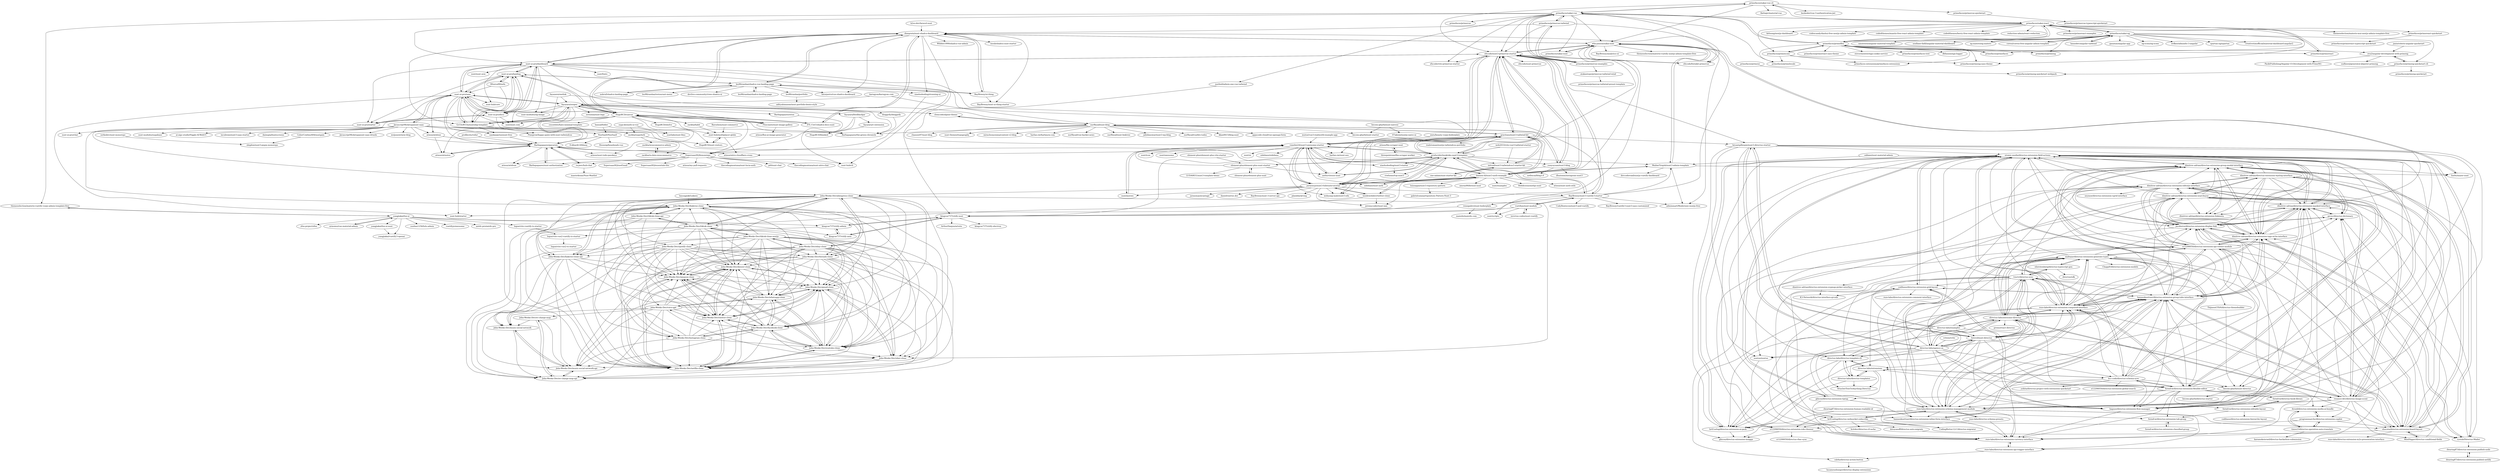 digraph G {
"primefaces/sakai-vue-cli" -> "primefaces/sakai-vue"
"primefaces/sakai-vue-cli" -> "primefaces/primevue-quickstart"
"primefaces/sakai-vue-cli" -> "sfxcode/nuxt3-primevue-starter"
"primefaces/sakai-vue-cli" -> "flatlogic/material-vue" ["e"=1]
"primefaces/sakai-vue-cli" -> "who-jonson/sakai-nuxt"
"primefaces/sakai-vue-cli" -> "bezkoder/vue-3-authentication-jwt" ["e"=1]
"armomu/vue-material-admin" -> "yangjiakai/lux-ui" ["e"=1]
"ng-matero/ng-matero" -> "primefaces/sakai-ng" ["e"=1]
"coreui/coreui-free-angular-admin-template" -> "primefaces/sakai-ng" ["e"=1]
"eddami/nuxt-material-admin" -> "fzn0x/mazer-nuxt" ["e"=1]
"eddami/nuxt-material-admin" -> "WailanTirajoh/nuxt3-admin-template" ["e"=1]
"primefaces/sakai-react" -> "primefaces/primereact" ["e"=1]
"primefaces/sakai-react" -> "primefaces/primeflex"
"primefaces/sakai-react" -> "primefaces/primereact-examples"
"primefaces/sakai-react" -> "primefaces/sakai-ng"
"primefaces/sakai-react" -> "primefaces/primeicons"
"primefaces/sakai-react" -> "primefaces/sakai-vue"
"primefaces/sakai-react" -> "themeselection/materio-mui-nextjs-admin-template-free" ["e"=1]
"primefaces/sakai-react" -> "primefaces/primereact-quickstart"
"primefaces/sakai-react" -> "kitloong/nextjs-dashboard" ["e"=1]
"primefaces/sakai-react" -> "codescandy/dashui-free-nextjs-admin-template" ["e"=1]
"primefaces/sakai-react" -> "codedthemes/mantis-free-react-admin-template" ["e"=1]
"primefaces/sakai-react" -> "primefaces/sakai-vue-cli"
"primefaces/sakai-react" -> "primefaces/primefaces" ["e"=1]
"primefaces/sakai-react" -> "codedthemes/berry-free-react-admin-template" ["e"=1]
"primefaces/sakai-react" -> "reduction-admin/react-reduction" ["e"=1]
"primefaces/primeicons" -> "primefaces/primeflex"
"primefaces/primeicons" -> "primefaces-extensions/primefaces-extensions" ["e"=1]
"primefaces/primeicons" -> "primefaces/primelocale"
"primefaces/primeicons" -> "primefaces/primeng-sass-theme"
"primefaces/primeflex" -> "primefaces/primeicons"
"primefaces/primeflex" -> "primefaces/primelocale"
"primefaces/primeflex" -> "primefaces/primefaces" ["e"=1]
"primefaces/primeflex" -> "primefaces/primeng-sass-theme"
"primefaces/primeflex" -> "primefaces-extensions/primefaces-extensions" ["e"=1]
"primefaces/primeflex" -> "primefaces/primereact-sass-theme"
"primefaces/primeflex" -> "stevermeister/ngx-cookie-service" ["e"=1]
"primefaces/primeflex" -> "primefaces/sakai-react"
"primefaces/primeflex" -> "primefaces/primeng" ["e"=1]
"primefaces/primeflex" -> "primefaces/sakai-ng"
"primefaces/primeflex" -> "primefaces/primereact" ["e"=1]
"primefaces/primeflex" -> "ova2/angular-development-with-primeng"
"primefaces/primeflex" -> "primefaces/primefaces-test"
"primefaces/primeflex" -> "primefaces/sakai-vue"
"primefaces/primeflex" -> "dbfannin/ngx-logger"
"primefaces/primevue-quickstart" -> "primefaces/primevue-typescript-quickstart"
"mutoe/vue3-realworld-example-app" -> "viandwi24/nuxt3-awesome-starter" ["e"=1]
"web2033/vite-vue3-tailwind-starter" -> "productdevbook/oku-nuxt3-template" ["e"=1]
"web2033/vite-vue3-tailwind-starter" -> "initred/nuxt3-tailwindcss3-starter-kit" ["e"=1]
"karngyan/karngyan.com" -> "fayazara/zooper" ["e"=1]
"karngyan/karngyan.com" -> "nurRiyad/nuxt-blog" ["e"=1]
"justboil/admin-one-vue-tailwind" -> "viandwi24/nuxt3-awesome-starter" ["e"=1]
"primefaces/primefaces" -> "primefaces/primeflex" ["e"=1]
"elierotenberg/directus-typescript-gen" -> "maltejur/directus-extension-generate-types"
"elierotenberg/directus-typescript-gen" -> "directus/sdk"
"elierotenberg/directus-typescript-gen" -> "tractr/directus-sync"
"themeselection/materio-vuetify-vuejs-admin-template-free" -> "yangjiakai/lux-ui" ["e"=1]
"primefaces/primeui" -> "primefaces/primeng-quickstart-webpack" ["e"=1]
"dimitrov-adrian/directus-extension-editorjs-interface" -> "dimitrov-adrian/directus-extension-wpslug-interface"
"dimitrov-adrian/directus-extension-editorjs-interface" -> "dimitrov-adrian/directus-extension-searchsync"
"dimitrov-adrian/directus-extension-editorjs-interface" -> "dimitrov-adrian/directus-extension-group-modal-interface"
"dimitrov-adrian/directus-extension-editorjs-interface" -> "rezo-labs/directus-extension-schema-management-module"
"dimitrov-adrian/directus-extension-editorjs-interface" -> "utomic-media/directus-extension-field-actions"
"dimitrov-adrian/directus-extension-editorjs-interface" -> "shocota/directus-extension-board-layout"
"dimitrov-adrian/directus-extension-editorjs-interface" -> "resauce-dev/directus-image-scout"
"dimitrov-adrian/directus-extension-editorjs-interface" -> "jacoborus/directus-extension-display-link"
"dimitrov-adrian/directus-extension-editorjs-interface" -> "dimitrov-adrian/directus-extension-linkmeta"
"dimitrov-adrian/directus-extension-editorjs-interface" -> "rezo-labs/directus-extension-computed-interface"
"dimitrov-adrian/directus-extension-editorjs-interface" -> "seymoe/directus-extension-vgrid-interface"
"dimitrov-adrian/directus-extension-editorjs-interface" -> "formfcw/directus-extension-flexible-editor"
"dimitrov-adrian/directus-extension-editorjs-interface" -> "dimitrov-adrian/directus-extension-tags-m2m-interface"
"dimitrov-adrian/directus-extension-editorjs-interface" -> "hanneskuettner/directus-extension-group-tabs-interface"
"dimitrov-adrian/directus-extension-editorjs-interface" -> "u12206050/directus-extension-role-chooser"
"heysagnik/Linkees" -> "John-Weeks-Dev/linktree-clone" ["e"=1]
"element-plus/element-plus-vite-starter" -> "element-plus/element-plus-nuxt-starter" ["e"=1]
"directus-labs/awesome-directus" -> "rezo-labs/directus-extension-computed-interface"
"directus-labs/awesome-directus" -> "directus-labs/agency-os"
"directus-labs/awesome-directus" -> "tractr/directus-sync"
"directus-labs/awesome-directus" -> "maltejur/directus-extension-generate-types"
"directus-labs/awesome-directus" -> "resauce-dev/directus-image-scout"
"directus-labs/awesome-directus" -> "Intevel/nuxt-directus"
"directus-labs/awesome-directus" -> "rezo-labs/directus-extension-schema-management-module"
"directus-labs/awesome-directus" -> "dimitrov-adrian/directus-extension-editorjs-interface"
"directus-labs/awesome-directus" -> "formfcw/directus-extension-flexible-editor"
"directus-labs/awesome-directus" -> "directus-labs/examples"
"directus-labs/awesome-directus" -> "u12206050/directus-extension-api-viewer-module"
"directus-labs/awesome-directus" -> "dimitrov-adrian/directus-extension-searchsync"
"directus-labs/awesome-directus" -> "hanneskuettner/directus-extension-group-tabs-interface"
"directus-labs/awesome-directus" -> "gremo/react-directus"
"directus-labs/awesome-directus" -> "CodingButter-LLC/directus-migrator"
"dstoyanoff/directus-auto-migrate" -> "ryntab/Directus-Mailer"
"fzn0x/mazer-nuxt" -> "who-jonson/sakai-nuxt"
"dimitrov-adrian/directus-extension-searchsync" -> "dimitrov-adrian/directus-extension-wpslug-interface"
"dimitrov-adrian/directus-extension-searchsync" -> "dimitrov-adrian/directus-extension-tags-m2m-interface"
"dimitrov-adrian/directus-extension-searchsync" -> "gxvxc/directus-dictionary"
"dimitrov-adrian/directus-extension-searchsync" -> "dimitrov-adrian/directus-extension-group-modal-interface"
"dimitrov-adrian/directus-extension-searchsync" -> "jacoborus/directus-extension-display-link"
"dimitrov-adrian/directus-extension-searchsync" -> "dimitrov-adrian/directus-extension-svgmap-picker-interface"
"dimitrov-adrian/directus-extension-searchsync" -> "dimitrov-adrian/directus-extension-masked-interface"
"dimitrov-adrian/directus-extension-searchsync" -> "dimitrov-adrian/directus-extension-editorjs-interface"
"dimitrov-adrian/directus-extension-searchsync" -> "dimitrov-adrian/directus-extension-linkmeta"
"dimitrov-adrian/directus-extension-searchsync" -> "resauce-dev/directus-image-scout"
"dimitrov-adrian/directus-extension-searchsync" -> "utomic-media/directus-extension-field-actions"
"dimitrov-adrian/directus-extension-searchsync" -> "u12206050/directus-extension-api-viewer-module"
"dimitrov-adrian/directus-extension-searchsync" -> "ryntab/Directus-Mailer"
"dimitrov-adrian/directus-extension-searchsync" -> "rezo-labs/directus-extension-schema-management-module"
"resauce-dev/directus-image-scout" -> "gxvxc/directus-dictionary"
"resauce-dev/directus-image-scout" -> "dimitrov-adrian/directus-extension-searchsync"
"resauce-dev/directus-image-scout" -> "utomic-media/directus-extension-field-actions"
"resauce-dev/directus-image-scout" -> "jacoborus/directus-extension-display-link"
"resauce-dev/directus-image-scout" -> "dimitrov-adrian/directus-extension-wpslug-interface"
"resauce-dev/directus-image-scout" -> "dimitrov-adrian/directus-extension-masked-interface"
"resauce-dev/directus-image-scout" -> "hanneskuettner/directus-extension-group-tabs-interface"
"resauce-dev/directus-image-scout" -> "programmarchy/directus-extension-copilot"
"resauce-dev/directus-image-scout" -> "dimitrov-adrian/directus-extension-editorjs-interface"
"resauce-dev/directus-image-scout" -> "rezo-labs/directus-extension-schema-management-module"
"resauce-dev/directus-image-scout" -> "directus-labs/awesome-directus"
"resauce-dev/directus-image-scout" -> "shocota/directus-extension-board-layout"
"resauce-dev/directus-image-scout" -> "baguse/directus-extension-flow-manager"
"resauce-dev/directus-image-scout" -> "MiniDigger/directus-conditional-fields"
"resauce-dev/directus-image-scout" -> "Arood/directus-extension-media-ai-bundle"
"MiniDigger/directus-conditional-fields" -> "shocota/directus-extension-board-layout"
"MiniDigger/directus-conditional-fields" -> "gxvxc/directus-dictionary"
"dimitrov-adrian/directus-extension-masked-interface" -> "dimitrov-adrian/directus-extension-tags-m2m-interface"
"dimitrov-adrian/directus-extension-masked-interface" -> "dimitrov-adrian/directus-extension-group-modal-interface"
"dimitrov-adrian/directus-extension-masked-interface" -> "jacoborus/directus-extension-display-link"
"dimitrov-adrian/directus-extension-masked-interface" -> "utomic-media/directus-extension-field-actions"
"dimitrov-adrian/directus-extension-masked-interface" -> "dimitrov-adrian/directus-extension-linkmeta"
"dimitrov-adrian/directus-extension-masked-interface" -> "gxvxc/directus-dictionary"
"dimitrov-adrian/directus-extension-masked-interface" -> "rezo-labs/directus-extension-currency-interface"
"dimitrov-adrian/directus-extension-masked-interface" -> "hanneskuettner/directus-extension-group-tabs-interface"
"gxvxc/directus-dictionary" -> "jacoborus/directus-extension-display-link"
"gxvxc/directus-dictionary" -> "dimitrov-adrian/directus-extension-group-modal-interface"
"gxvxc/directus-dictionary" -> "dimitrov-adrian/directus-extension-masked-interface"
"productdevbook/oku-nuxt3-template" -> "viandwi24/nuxt3-awesome-starter"
"productdevbook/oku-nuxt3-template" -> "sfxcode/nuxt3-primevue-starter"
"productdevbook/oku-nuxt3-template" -> "antfu/vitesse-nuxt" ["e"=1]
"productdevbook/oku-nuxt3-template" -> "gravitano/nuxt3-tailwind-kit"
"productdevbook/oku-nuxt3-template" -> "initred/nuxt3-tailwindcss3-starter-kit"
"productdevbook/oku-nuxt3-template" -> "xiaoluoboding/nuxt3-starter"
"productdevbook/oku-nuxt3-template" -> "webyang-male/nuxt3-edu" ["e"=1]
"productdevbook/oku-nuxt3-template" -> "WailanTirajoh/nuxt3-admin-template"
"productdevbook/oku-nuxt3-template" -> "element-plus/element-plus-nuxt-starter"
"productdevbook/oku-nuxt3-template" -> "jurassicjs/nuxt3-fullstack-tutorial"
"productdevbook/oku-nuxt3-template" -> "ctwhome/top-nuxt3"
"productdevbook/oku-nuxt3-template" -> "BayBreezy/nuxt3-vuetify3-starter"
"productdevbook/oku-nuxt3-template" -> "yunyuyuan/nuxt3-blog"
"productdevbook/oku-nuxt3-template" -> "who-jonson/sakai-nuxt"
"productdevbook/oku-nuxt3-template" -> "kingyue737/vitify-nuxt"
"viandwi24/nuxt3-awesome-starter" -> "antfu/vitesse-nuxt" ["e"=1]
"viandwi24/nuxt3-awesome-starter" -> "productdevbook/oku-nuxt3-template"
"viandwi24/nuxt3-awesome-starter" -> "nuxt/movies" ["e"=1]
"viandwi24/nuxt3-awesome-starter" -> "gravitano/nuxt3-tailwind-kit"
"viandwi24/nuxt3-awesome-starter" -> "sfxcode/nuxt3-primevue-starter"
"viandwi24/nuxt3-awesome-starter" -> "jurassicjs/nuxt3-fullstack-tutorial"
"viandwi24/nuxt3-awesome-starter" -> "nuxt/ui" ["e"=1]
"viandwi24/nuxt3-awesome-starter" -> "damien-hl/nuxt3-auth-example"
"viandwi24/nuxt3-awesome-starter" -> "sidebase/sidebase" ["e"=1]
"viandwi24/nuxt3-awesome-starter" -> "webyang-male/nuxt3-edu" ["e"=1]
"viandwi24/nuxt3-awesome-starter" -> "xiaoluoboding/nuxt3-starter"
"viandwi24/nuxt3-awesome-starter" -> "sidebase/nuxt-auth" ["e"=1]
"viandwi24/nuxt3-awesome-starter" -> "nuxt/icon" ["e"=1]
"viandwi24/nuxt3-awesome-starter" -> "nuxt/awesome" ["e"=1]
"viandwi24/nuxt3-awesome-starter" -> "harlan-zw/nuxt-seo" ["e"=1]
"Intevel/nuxt-directus" -> "becem-gharbi/nuxt-directus"
"Intevel/nuxt-directus" -> "bryantgillespie/nuxt3-directus-starter"
"Intevel/nuxt-directus" -> "directus-labs/agency-os"
"Intevel/nuxt-directus" -> "directus-labs/awesome-directus"
"Intevel/nuxt-directus" -> "nuxtus/nuxtus"
"Intevel/nuxt-directus" -> "rezo-labs/directus-extension-computed-interface"
"Intevel/nuxt-directus" -> "utomic-media/directus-extension-field-actions"
"Intevel/nuxt-directus" -> "tractr/directus-sync"
"Intevel/nuxt-directus" -> "br41nslug/directus-extension-ai-pack"
"Intevel/nuxt-directus" -> "baguse/directus-extension-flow-manager"
"Intevel/nuxt-directus" -> "rezo-labs/directus-extension-schema-management-module"
"Intevel/nuxt-directus" -> "directus-labs/extensions"
"Intevel/nuxt-directus" -> "hanneskuettner/directus-extension-group-tabs-interface"
"Intevel/nuxt-directus" -> "maltejur/directus-extension-generate-types"
"Intevel/nuxt-directus" -> "formfcw/directus-extension-flexible-editor"
"primefaces/sakai-ng" -> "ng-matero/ng-matero" ["e"=1]
"primefaces/sakai-ng" -> "lannodev/angular-tailwind" ["e"=1]
"primefaces/sakai-ng" -> "primefaces/primeng-sass-theme"
"primefaces/sakai-ng" -> "primefaces/primeflex"
"primefaces/sakai-ng" -> "primefaces/primeng" ["e"=1]
"primefaces/sakai-ng" -> "ganatan/angular-app" ["e"=1]
"primefaces/sakai-ng" -> "primefaces/sakai-react"
"primefaces/sakai-ng" -> "coreui/coreui-free-angular-admin-template" ["e"=1]
"primefaces/sakai-ng" -> "ng-icons/ng-icons" ["e"=1]
"primefaces/sakai-ng" -> "erdkse/adminlte-3-angular" ["e"=1]
"primefaces/sakai-ng" -> "spartan-ng/spartan" ["e"=1]
"primefaces/sakai-ng" -> "creativetimofficial/material-dashboard-angular2" ["e"=1]
"primefaces/sakai-ng" -> "umutesen/angular-material-template" ["e"=1]
"primefaces/sakai-ng" -> "primefaces/primeng-quickstart-cli"
"primefaces/sakai-ng" -> "soufiane-fadil/angular-material-dashboard" ["e"=1]
"maltejur/directus-extension-generate-types" -> "rezo-labs/directus-extension-schema-management-module"
"maltejur/directus-extension-generate-types" -> "rezo-labs/directus-extension-computed-interface"
"maltejur/directus-extension-generate-types" -> "tractr/directus-sync"
"maltejur/directus-extension-generate-types" -> "elierotenberg/directus-typescript-gen"
"maltejur/directus-extension-generate-types" -> "hanneskuettner/directus-extension-group-tabs-interface"
"maltejur/directus-extension-generate-types" -> "ThijmenGThN/directus-themebuilder"
"maltejur/directus-extension-generate-types" -> "directus-labs/awesome-directus"
"maltejur/directus-extension-generate-types" -> "u12206050/directus-extension-api-viewer-module"
"maltejur/directus-extension-generate-types" -> "utomic-media/directus-extension-field-actions"
"maltejur/directus-extension-generate-types" -> "jacoborus/directus-extension-display-link"
"maltejur/directus-extension-generate-types" -> "bcc-code/directus-schema-sync"
"maltejur/directus-extension-generate-types" -> "br41nslug/directus-websocket-subscribe"
"maltejur/directus-extension-generate-types" -> "ChappIO/directus-extension-models"
"maltejur/directus-extension-generate-types" -> "baguse/directus-extension-flow-manager"
"maltejur/directus-extension-generate-types" -> "shocota/directus-extension-board-layout"
"element-plus/element-plus-nuxt-starter" -> "element-plus/element-plus-nuxt"
"element-plus/element-plus-nuxt-starter" -> "productdevbook/oku-nuxt3-template"
"element-plus/element-plus-nuxt-starter" -> "LUDA0831/nuxt3-template-demo"
"element-plus/element-plus-nuxt-starter" -> "antfu/vitesse-nuxt" ["e"=1]
"element-plus/element-plus-nuxt-starter" -> "viandwi24/nuxt3-awesome-starter"
"nuxt/movies" -> "viandwi24/nuxt3-awesome-starter" ["e"=1]
"antfu/vitesse-nuxt" -> "viandwi24/nuxt3-awesome-starter" ["e"=1]
"antfu/vitesse-nuxt" -> "productdevbook/oku-nuxt3-template" ["e"=1]
"one-aalam/nuxt-starter-kit" -> "initred/nuxt3-tailwindcss3-starter-kit"
"RSurya99/nefa" -> "nuxt-ui-pro/landing" ["e"=1]
"RSurya99/nefa" -> "Gr33nW33n/nuxtship-template" ["e"=1]
"RSurya99/nefa" -> "nuxt-ui-pro/saas" ["e"=1]
"sfxcode/nuxt3-primevue-starter" -> "who-jonson/sakai-nuxt"
"sfxcode/nuxt3-primevue-starter" -> "productdevbook/oku-nuxt3-template"
"sfxcode/nuxt3-primevue-starter" -> "sfxcode/formkit-primevue"
"sfxcode/nuxt3-primevue-starter" -> "damien-hl/nuxt3-auth-example"
"sfxcode/nuxt3-primevue-starter" -> "viandwi24/nuxt3-awesome-starter"
"sfxcode/nuxt3-primevue-starter" -> "sfxcode/vite-primevue-starter"
"sfxcode/nuxt3-primevue-starter" -> "primefaces/primevue-examples"
"sfxcode/nuxt3-primevue-starter" -> "antfu/vitesse-nuxt" ["e"=1]
"sfxcode/nuxt3-primevue-starter" -> "yunyuyuan/nuxt3-blog"
"sfxcode/nuxt3-primevue-starter" -> "sfxcode/nuxt-primevue"
"sfxcode/nuxt3-primevue-starter" -> "nuxt-ui-pro/dashboard"
"sfxcode/nuxt3-primevue-starter" -> "BayBreezy/nuxt3-vuetify3-starter"
"sfxcode/nuxt3-primevue-starter" -> "bryantgillespie/nuxt3-directus-starter"
"sfxcode/nuxt3-primevue-starter" -> "jurassicjs/nuxt3-fullstack-tutorial"
"sfxcode/nuxt3-primevue-starter" -> "gravitano/nuxt3-tailwind-kit"
"logue/vite-vue2-vuetify-ts-starter" -> "logue/vite-vue2-ts-starter"
"lannodev/angular-tailwind" -> "primefaces/sakai-ng" ["e"=1]
"insidewebdev/twitter-clone" -> "jurassicjs/nuxt3-fullstack-tutorial"
"insidewebdev/twitter-clone" -> "John-Weeks-Dev/tiktok-clone"
"insidewebdev/twitter-clone" -> "damien-hl/nuxt3-auth-example"
"insidewebdev/twitter-clone" -> "jeremycoder/nuxt-iam"
"bryantgillespie/nuxt3-directus-starter" -> "Intevel/nuxt-directus"
"bryantgillespie/nuxt3-directus-starter" -> "utomic-media/directus-extension-field-actions"
"bryantgillespie/nuxt3-directus-starter" -> "br41nslug/directus-extension-ai-pack"
"bryantgillespie/nuxt3-directus-starter" -> "dimitrov-adrian/directus-extension-masked-interface"
"bryantgillespie/nuxt3-directus-starter" -> "directus-labs/agency-os"
"bryantgillespie/nuxt3-directus-starter" -> "baguse/directus-extension-flow-manager"
"bryantgillespie/nuxt3-directus-starter" -> "dimitrov-adrian/directus-extension-tags-m2m-interface"
"bryantgillespie/nuxt3-directus-starter" -> "nuxtus/nuxtus"
"bryantgillespie/nuxt3-directus-starter" -> "becem-gharbi/nuxt-directus"
"bryantgillespie/nuxt3-directus-starter" -> "directus-labs/directus-template-cli"
"logue/vite-vuetify-ts-starter" -> "logue/vite-vue2-vuetify-ts-starter"
"xiaoluoboding/nuxt3-starter" -> "ctwhome/top-nuxt3"
"yunyuyuan/nuxt3-blog" -> "notbucai/blog3.0" ["e"=1]
"yunyuyuan/nuxt3-blog" -> "webyang-male/nuxt3-edu" ["e"=1]
"yunyuyuan/nuxt3-blog" -> "nurRiyad/nuxt-blog"
"yunyuyuan/nuxt3-blog" -> "sfxcode/nuxt3-primevue-starter"
"yunyuyuan/nuxt3-blog" -> "illuzionm/instagram-nuxt3"
"damien-hl/nuxt3-auth-example" -> "jurassicjs/nuxt3-fullstack-tutorial"
"damien-hl/nuxt3-auth-example" -> "WailanTirajoh/nuxt3-admin-template"
"damien-hl/nuxt3-auth-example" -> "sfxcode/nuxt3-primevue-starter"
"damien-hl/nuxt3-auth-example" -> "jeremycoder/nuxt-iam"
"damien-hl/nuxt3-auth-example" -> "sidebase/nuxt-auth" ["e"=1]
"damien-hl/nuxt3-auth-example" -> "atinux/nuxt-auth-utils" ["e"=1]
"damien-hl/nuxt3-auth-example" -> "amrnn90/breeze-nuxt" ["e"=1]
"damien-hl/nuxt3-auth-example" -> "insidewebdev/twitter-clone"
"damien-hl/nuxt3-auth-example" -> "viandwi24/nuxt3-awesome-starter"
"damien-hl/nuxt3-auth-example" -> "nuxt/examples" ["e"=1]
"damien-hl/nuxt3-auth-example" -> "gravitano/nuxt3-tailwind-kit"
"damien-hl/nuxt3-auth-example" -> "who-jonson/sakai-nuxt"
"damien-hl/nuxt3-auth-example" -> "Hebilicious/authjs-nuxt" ["e"=1]
"damien-hl/nuxt3-auth-example" -> "luizzappa/nuxt3-repository-pattern"
"damien-hl/nuxt3-auth-example" -> "productdevbook/oku-nuxt3-template"
"kingyue737/vitify-admin" -> "kingyue737/vitify-next"
"kingyue737/vitify-admin" -> "kingyue737/vitify-nuxt"
"kingyue737/vitify-admin" -> "logue/vite-vue2-vuetify-ts-starter"
"gravitano/nuxt3-tailwind-kit" -> "initred/nuxt3-tailwindcss3-starter-kit"
"gravitano/nuxt3-tailwind-kit" -> "productdevbook/oku-nuxt3-template"
"gravitano/nuxt3-tailwind-kit" -> "realstoman/nuxtjs-tailwindcss-portfolio" ["e"=1]
"gravitano/nuxt3-tailwind-kit" -> "viandwi24/nuxt3-awesome-starter"
"gravitano/nuxt3-tailwind-kit" -> "bryantgillespie/nuxt3-directus-starter"
"gravitano/nuxt3-tailwind-kit" -> "nurRiyad/nuxt-blog"
"gravitano/nuxt3-tailwind-kit" -> "damien-hl/nuxt3-auth-example"
"gravitano/nuxt3-tailwind-kit" -> "sfxcode/nuxt3-primevue-starter"
"u12206050/directus-extension-api-viewer-module" -> "dimitrov-adrian/directus-extension-tags-m2m-interface"
"u12206050/directus-extension-api-viewer-module" -> "jacoborus/directus-extension-display-link"
"u12206050/directus-extension-api-viewer-module" -> "dimitrov-adrian/directus-extension-masked-interface"
"u12206050/directus-extension-api-viewer-module" -> "dimitrov-adrian/directus-extension-group-modal-interface"
"u12206050/directus-extension-api-viewer-module" -> "hanneskuettner/directus-extension-group-tabs-interface"
"u12206050/directus-extension-api-viewer-module" -> "rezo-labs/directus-extension-computed-interface"
"u12206050/directus-extension-api-viewer-module" -> "shocota/directus-extension-board-layout"
"u12206050/directus-extension-api-viewer-module" -> "dimitrov-adrian/directus-extension-searchsync"
"u12206050/directus-extension-api-viewer-module" -> "utomic-media/directus-extension-field-actions"
"u12206050/directus-extension-api-viewer-module" -> "gxvxc/directus-dictionary"
"u12206050/directus-extension-api-viewer-module" -> "maltejur/directus-extension-generate-types"
"u12206050/directus-extension-api-viewer-module" -> "rezo-labs/directus-extension-schema-management-module"
"u12206050/directus-extension-api-viewer-module" -> "baguse/directus-extension-flow-manager"
"u12206050/directus-extension-api-viewer-module" -> "ryntab/Directus-Mailer"
"u12206050/directus-extension-api-viewer-module" -> "nuxtus/nuxtus"
"dimitrov-adrian/directus-extension-tags-m2m-interface" -> "dimitrov-adrian/directus-extension-masked-interface"
"dimitrov-adrian/directus-extension-tags-m2m-interface" -> "jacoborus/directus-extension-display-link"
"dimitrov-adrian/directus-extension-tags-m2m-interface" -> "dimitrov-adrian/directus-extension-group-modal-interface"
"dimitrov-adrian/directus-extension-tags-m2m-interface" -> "utomic-media/directus-extension-field-actions"
"dimitrov-adrian/directus-extension-tags-m2m-interface" -> "hanneskuettner/directus-extension-group-tabs-interface"
"dimitrov-adrian/directus-extension-tags-m2m-interface" -> "gxvxc/directus-dictionary"
"dimitrov-adrian/directus-extension-tags-m2m-interface" -> "dimitrov-adrian/directus-extension-searchsync"
"dimitrov-adrian/directus-extension-tags-m2m-interface" -> "rezo-labs/directus-extension-computed-interface"
"dimitrov-adrian/directus-extension-tags-m2m-interface" -> "u12206050/directus-extension-api-viewer-module"
"dimitrov-adrian/directus-extension-tags-m2m-interface" -> "shocota/directus-extension-board-layout"
"dimitrov-adrian/directus-extension-group-modal-interface" -> "hanneskuettner/directus-extension-group-tabs-interface"
"dimitrov-adrian/directus-extension-group-modal-interface" -> "dimitrov-adrian/directus-extension-tags-m2m-interface"
"dimitrov-adrian/directus-extension-group-modal-interface" -> "dimitrov-adrian/directus-extension-masked-interface"
"dimitrov-adrian/directus-extension-group-modal-interface" -> "gxvxc/directus-dictionary"
"dimitrov-adrian/directus-extension-group-modal-interface" -> "jacoborus/directus-extension-display-link"
"dimitrov-adrian/directus-extension-group-modal-interface" -> "utomic-media/directus-extension-field-actions"
"dimitrov-adrian/directus-extension-group-modal-interface" -> "dimitrov-adrian/directus-extension-wpslug-interface"
"dimitrov-adrian/directus-extension-group-modal-interface" -> "shocota/directus-extension-board-layout"
"dimitrov-adrian/directus-extension-group-modal-interface" -> "dimitrov-adrian/directus-extension-linkmeta"
"jacoborus/directus-extension-display-link" -> "dimitrov-adrian/directus-extension-tags-m2m-interface"
"jacoborus/directus-extension-display-link" -> "gxvxc/directus-dictionary"
"jacoborus/directus-extension-display-link" -> "dimitrov-adrian/directus-extension-masked-interface"
"jacoborus/directus-extension-display-link" -> "ryntab/Directus-Mailer"
"jacoborus/directus-extension-display-link" -> "dimitrov-adrian/directus-extension-group-modal-interface"
"jacoborus/directus-extension-display-link" -> "rezo-labs/directus-extension-api-trigger-interface"
"jacoborus/directus-extension-display-link" -> "cah4a/directus-action-button"
"sfxcode/formkit-primevue" -> "sfxcode/nuxt3-primevue-starter"
"br41nslug/directus-websocket-subscribe" -> "rezo-labs/directus-extension-schema-management-module"
"br41nslug/directus-websocket-subscribe" -> "dstoyanoff/directus-auto-migrate"
"br41nslug/directus-websocket-subscribe" -> "u12206050/directus-extension-role-chooser"
"br41nslug/directus-websocket-subscribe" -> "CodingButter-LLC/directus-migrator"
"br41nslug/directus-websocket-subscribe" -> "licitdev/directus-cf-cache"
"initred/nuxt3-tailwindcss3-starter-kit" -> "gravitano/nuxt3-tailwind-kit"
"initred/nuxt3-tailwindcss3-starter-kit" -> "one-aalam/nuxt-starter-kit"
"who-jonson/sakai-nuxt" -> "WailanTirajoh/nuxt3-admin-template"
"who-jonson/sakai-nuxt" -> "sfxcode/nuxt3-primevue-starter"
"who-jonson/sakai-nuxt" -> "fzn0x/mazer-nuxt"
"who-jonson/sakai-nuxt" -> "kingyue737/vitify-nuxt"
"who-jonson/sakai-nuxt" -> "primefaces/sakai-nuxt"
"who-jonson/sakai-nuxt" -> "adminmart/Modernize-nuxtjs-free" ["e"=1]
"who-jonson/sakai-nuxt" -> "themeselection/materio-vuetify-nuxtjs-admin-template-free" ["e"=1]
"who-jonson/sakai-nuxt" -> "BayBreezy/analytics-ui"
"who-jonson/sakai-nuxt" -> "dianprata/nuxt-shadcn-dashboard"
"dimitrov-adrian/directus-extension-wpslug-interface" -> "dimitrov-adrian/directus-extension-group-modal-interface"
"dimitrov-adrian/directus-extension-wpslug-interface" -> "dimitrov-adrian/directus-extension-searchsync"
"dimitrov-adrian/directus-extension-wpslug-interface" -> "dimitrov-adrian/directus-extension-linkmeta"
"dimitrov-adrian/directus-extension-wpslug-interface" -> "dimitrov-adrian/directus-extension-editorjs-interface"
"dimitrov-adrian/directus-extension-wpslug-interface" -> "utomic-media/directus-extension-field-actions"
"dimitrov-adrian/directus-extension-wpslug-interface" -> "jacoborus/directus-extension-display-link"
"dimitrov-adrian/directus-extension-wpslug-interface" -> "dimitrov-adrian/directus-extension-tags-m2m-interface"
"dimitrov-adrian/directus-extension-wpslug-interface" -> "gxvxc/directus-dictionary"
"dimitrov-adrian/directus-extension-wpslug-interface" -> "ryntab/Directus-Mailer"
"dimitrov-adrian/directus-extension-wpslug-interface" -> "resauce-dev/directus-image-scout"
"dimitrov-adrian/directus-extension-wpslug-interface" -> "dimitrov-adrian/directus-extension-masked-interface"
"ryntab/Directus-Mailer" -> "jacoborus/directus-extension-display-link"
"ryntab/Directus-Mailer" -> "dwaring87/directus-extension-publish-node"
"ryntab/Directus-Mailer" -> "dimitrov-adrian/directus-extension-tags-m2m-interface"
"directus-labs/examples" -> "directus-labs/awesome-directus"
"directus-labs/examples" -> "dimitrov-adrian/directus-extension-editorjs-interface"
"directus-labs/examples" -> "Intevel/nuxt-directus"
"directus-labs/examples" -> "hanneskuettner/directus-extension-group-tabs-interface"
"directus-labs/examples" -> "codihaus/directus-extension-grid-layout"
"directus-labs/examples" -> "directus-labs/directus-template-cli"
"directus-labs/examples" -> "br41nslug/directus-extension-ai-pack"
"directus-labs/examples" -> "shocota/directus-extension-board-layout"
"u12206050/directus-extension-role-chooser" -> "rezo-labs/directus-extension-currency-interface"
"u12206050/directus-extension-role-chooser" -> "u12206050/directus-rbac-sync"
"u12206050/directus-extension-role-chooser" -> "gbicou/directus-extension-imagga"
"dimitrov-adrian/directus-extension-svgmap-picker-interface" -> "K3-Network/directus-interface-qrcode"
"dwaring87/directus-extension-publish-netlify" -> "dwaring87/directus-extension-publish-node"
"dwaring87/directus-extension-publish-node" -> "dwaring87/directus-extension-publish-netlify"
"primefaces/sakai-vue" -> "primefaces/sakai-nuxt"
"primefaces/sakai-vue" -> "primefaces/primevue-examples"
"primefaces/sakai-vue" -> "primefaces/primevue" ["e"=1]
"primefaces/sakai-vue" -> "primefaces/sakai-vue-cli"
"primefaces/sakai-vue" -> "primefaces/primevue-tailwind" ["e"=1]
"primefaces/sakai-vue" -> "sfxcode/nuxt3-primevue-starter"
"primefaces/sakai-vue" -> "who-jonson/sakai-nuxt"
"primefaces/sakai-vue" -> "primefaces/primeflex"
"primefaces/sakai-vue" -> "justboil/admin-one-vue-tailwind" ["e"=1]
"primefaces/sakai-vue" -> "sfxcode/formkit-primevue"
"primefaces/sakai-vue" -> "sfxcode/vite-primevue-starter"
"primefaces/sakai-vue" -> "primefaces/sakai-react"
"primefaces/sakai-vue" -> "primefaces/primelocale"
"primefaces/sakai-vue" -> "themeselection/materio-vuetify-vuejs-admin-template-free" ["e"=1]
"primefaces/sakai-vue" -> "nuxt-ui-pro/dashboard"
"WailanTirajoh/nuxt3-admin-template" -> "who-jonson/sakai-nuxt"
"WailanTirajoh/nuxt3-admin-template" -> "adminmart/Modernize-nuxtjs-free" ["e"=1]
"WailanTirajoh/nuxt3-admin-template" -> "damien-hl/nuxt3-auth-example"
"WailanTirajoh/nuxt3-admin-template" -> "devcoderoad/nuxtjs-vuetify-dashboard"
"WailanTirajoh/nuxt3-admin-template" -> "fzn0x/mazer-nuxt"
"jaxio/celerio-angular-quickstart" -> "ova2/angular-development-with-primeng" ["e"=1]
"nurRiyad/nuxt-blog" -> "nurRiyad/vue-hacker.news" ["e"=1]
"nurRiyad/nuxt-blog" -> "clemcode/alpine-theme" ["e"=1]
"nurRiyad/nuxt-blog" -> "nurRiyad/nuxt-linktree"
"nurRiyad/nuxt-blog" -> "jahidanowar/nuxt3-wp-blog"
"nurRiyad/nuxt-blog" -> "yunyuyuan/nuxt3-blog"
"nurRiyad/nuxt-blog" -> "nurRiyad/vuefire-todos"
"nurRiyad/nuxt-blog" -> "kkan0615/blog-nuxt"
"nurRiyad/nuxt-blog" -> "gravitano/nuxt3-tailwind-kit"
"nurRiyad/nuxt-blog" -> "becem-gharbi/nuxt-starter"
"nurRiyad/nuxt-blog" -> "Barbapapazes/the-green-chronicle"
"nurRiyad/nuxt-blog" -> "appscode-cloud/vue-openapi-form" ["e"=1]
"nurRiyad/nuxt-blog" -> "chansee97/nuxt-blog"
"nurRiyad/nuxt-blog" -> "nuxt-themes/typography" ["e"=1]
"nurRiyad/nuxt-blog" -> "miracleonyenma/content-v2-blog"
"nurRiyad/nuxt-blog" -> "harlan-zw/harlanzw.com" ["e"=1]
"jurassicjs/nuxt3-fullstack-tutorial" -> "damien-hl/nuxt3-auth-example"
"jurassicjs/nuxt3-fullstack-tutorial" -> "insidewebdev/twitter-clone"
"jurassicjs/nuxt3-fullstack-tutorial" -> "plainblack/ving"
"jurassicjs/nuxt3-fullstack-tutorial" -> "viandwi24/nuxt3-awesome-starter"
"jurassicjs/nuxt3-fullstack-tutorial" -> "productdevbook/oku-nuxt3-template"
"jurassicjs/nuxt3-fullstack-tutorial" -> "sfxcode/nuxt3-primevue-starter"
"jurassicjs/nuxt3-fullstack-tutorial" -> "jurassicjs/avantage"
"jurassicjs/nuxt3-fullstack-tutorial" -> "jeremycoder/nuxt-iam"
"jurassicjs/nuxt3-fullstack-tutorial" -> "danielroe/roe.dev" ["e"=1]
"jurassicjs/nuxt3-fullstack-tutorial" -> "webyang-male/nuxt3-edu" ["e"=1]
"jurassicjs/nuxt3-fullstack-tutorial" -> "nuxt/movies" ["e"=1]
"jurassicjs/nuxt3-fullstack-tutorial" -> "gravitano/nuxt3-tailwind-kit"
"jurassicjs/nuxt3-fullstack-tutorial" -> "John-Weeks-Dev/aliexpress-clone"
"jurassicjs/nuxt3-fullstack-tutorial" -> "BayBreezy/nuxt-3-server-api"
"jurassicjs/nuxt3-fullstack-tutorial" -> "BayBreezy/nuxt3-vuetify3-starter"
"zackha/woocommerce-admin" -> "zackha/ra-data-woocommerce"
"JavascriptMick/supanuxt-saas" -> "incubrain/nuxt3-saas-starter"
"JavascriptMick/supanuxt-saas" -> "CyberCowboy404/nuxtgain"
"JavascriptMick/supanuxt-saas" -> "zackha/supaAuth"
"JavascriptMick/supanuxt-saas" -> "nuxt-ui-pro/saas"
"JavascriptMick/supanuxt-saas" -> "daimajia/huntscreens" ["e"=1]
"JavascriptMick/supanuxt-saas" -> "JavascriptMick/supanuxt-saas-drizzle"
"JavascriptMick/supanuxt-saas" -> "weijunext/new-blog" ["e"=1]
"JavascriptMick/supanuxt-saas" -> "nuxt-modules/supabase" ["e"=1]
"JavascriptMick/supanuxt-saas" -> "samkanje/usenuxt-free"
"JavascriptMick/supanuxt-saas" -> "Barbapapazes/gavarnie"
"JavascriptMick/supanuxt-saas" -> "John-Weeks-Dev/aliexpress-clone"
"JavascriptMick/supanuxt-saas" -> "ai-aigc-studio/Viggle-AI-WebUI" ["e"=1]
"JavascriptMick/supanuxt-saas" -> "NuxSaaS/NuxSaaS"
"JavascriptMick/supanuxt-saas" -> "atinux/atidone" ["e"=1]
"JavascriptMick/supanuxt-saas" -> "jurassicjs/nuxt3-fullstack-tutorial"
"yangjiakai/lux-ui" -> "armomu/vue-material-admin" ["e"=1]
"yangjiakai/lux-ui" -> "sunhao1256/lulu-admin"
"yangjiakai/lux-ui" -> "yangjiakai/lux-ui-nuxt"
"yangjiakai/lux-ui" -> "kingyue737/vitify-admin"
"yangjiakai/lux-ui" -> "themeselection/materio-vuetify-vuejs-admin-template-free" ["e"=1]
"yangjiakai/lux-ui" -> "vuetifyjs/awesome" ["e"=1]
"yangjiakai/lux-ui" -> "antdv-pro/antdv-pro" ["e"=1]
"yangjiakai/lux-ui" -> "yangjiakai/vuetify3-openai"
"yangjiakai/lux-ui" -> "kingyue737/vitify-next"
"yangjiakai/lux-ui" -> "zfoo-project/zfoo" ["e"=1]
"yangjiakai/lux-ui" -> "logue/vite-vuetify-ts-starter"
"fayazara/onelink" -> "fayazara/zooper" ["e"=1]
"fayazara/onelink" -> "John-Weeks-Dev/linktree-clone" ["e"=1]
"fayazara/onelink" -> "nurRiyad/nuxt-blog" ["e"=1]
"rezo-labs/directus-extension-schema-management-module" -> "utomic-media/directus-extension-field-actions"
"rezo-labs/directus-extension-schema-management-module" -> "rezo-labs/directus-extension-computed-interface"
"rezo-labs/directus-extension-schema-management-module" -> "rezo-labs/directus-schema-presets"
"rezo-labs/directus-extension-schema-management-module" -> "rezo-labs/directus-extension-currency-interface"
"rezo-labs/directus-extension-schema-management-module" -> "rezo-labs/directus-extension-api-trigger-interface"
"rezo-labs/directus-extension-schema-management-module" -> "codihaus/directus-extension-grid-layout"
"rezo-labs/directus-extension-schema-management-module" -> "dimitrov-adrian/directus-extension-tags-m2m-interface"
"rezo-labs/directus-extension-schema-management-module" -> "maltejur/directus-extension-generate-types"
"rezo-labs/directus-extension-schema-management-module" -> "shocota/directus-extension-board-layout"
"rezo-labs/directus-extension-schema-management-module" -> "hanneskuettner/directus-extension-group-tabs-interface"
"rezo-labs/directus-extension-schema-management-module" -> "br41nslug/directus-websocket-subscribe"
"rezo-labs/directus-extension-schema-management-module" -> "dimitrov-adrian/directus-extension-masked-interface"
"rezo-labs/directus-extension-schema-management-module" -> "dimitrov-adrian/directus-extension-group-modal-interface"
"rezo-labs/directus-extension-schema-management-module" -> "u12206050/directus-extension-role-chooser"
"rezo-labs/directus-extension-schema-management-module" -> "hanneskuettner/directus-extension-inline-form-interface"
"clemcode/alpine-theme" -> "nurRiyad/nuxt-blog" ["e"=1]
"John-Weeks-Dev/spotify-clone" -> "John-Weeks-Dev/deezer-clone"
"John-Weeks-Dev/spotify-clone" -> "John-Weeks-Dev/amazon-clone"
"John-Weeks-Dev/spotify-clone" -> "John-Weeks-Dev/whatsapp-clone"
"John-Weeks-Dev/spotify-clone" -> "John-Weeks-Dev/twitter-clone"
"John-Weeks-Dev/spotify-clone" -> "John-Weeks-Dev/netflix-clone"
"John-Weeks-Dev/spotify-clone" -> "John-Weeks-Dev/uber-clone"
"John-Weeks-Dev/spotify-clone" -> "John-Weeks-Dev/youtube-clone"
"John-Weeks-Dev/spotify-clone" -> "John-Weeks-Dev/facebook-clone"
"John-Weeks-Dev/spotify-clone" -> "John-Weeks-Dev/gmail-clone"
"John-Weeks-Dev/spotify-clone" -> "John-Weeks-Dev/instagram-clone"
"John-Weeks-Dev/spotify-clone" -> "John-Weeks-Dev/voice-gpt"
"John-Weeks-Dev/spotify-clone" -> "John-Weeks-Dev/music-social-network"
"John-Weeks-Dev/spotify-clone" -> "John-Weeks-Dev/threads-clone"
"John-Weeks-Dev/spotify-clone" -> "John-Weeks-Dev/music-social-network-api"
"John-Weeks-Dev/spotify-clone" -> "John-Weeks-Dev/ev-charge-map-api"
"zackha/supaAuth" -> "zackha/ra-data-woocommerce"
"zackha/supaAuth" -> "zackha/woocommerce-admin"
"utomic-media/directus-extension-field-actions" -> "codihaus/directus-extension-grid-layout"
"utomic-media/directus-extension-field-actions" -> "hanneskuettner/directus-extension-group-tabs-interface"
"utomic-media/directus-extension-field-actions" -> "dimitrov-adrian/directus-extension-tags-m2m-interface"
"utomic-media/directus-extension-field-actions" -> "rezo-labs/directus-extension-currency-interface"
"utomic-media/directus-extension-field-actions" -> "dimitrov-adrian/directus-extension-masked-interface"
"utomic-media/directus-extension-field-actions" -> "rezo-labs/directus-extension-schema-management-module"
"utomic-media/directus-extension-field-actions" -> "dimitrov-adrian/directus-extension-group-modal-interface"
"utomic-media/directus-extension-field-actions" -> "hanneskuettner/directus-extension-inline-form-interface"
"utomic-media/directus-extension-field-actions" -> "gbicou/directus-extension-tiptap"
"utomic-media/directus-extension-field-actions" -> "rezo-labs/directus-extension-computed-interface"
"utomic-media/directus-extension-field-actions" -> "shocota/directus-extension-board-layout"
"utomic-media/directus-extension-field-actions" -> "br41nslug/directus-extension-ai-pack"
"utomic-media/directus-extension-field-actions" -> "jacoborus/directus-extension-display-link"
"utomic-media/directus-extension-field-actions" -> "u12206050/directus-extension-role-chooser"
"utomic-media/directus-extension-field-actions" -> "becem-gharbi/nuxt-directus"
"John-Weeks-Dev/whatsapp-clone" -> "John-Weeks-Dev/gmail-clone"
"John-Weeks-Dev/whatsapp-clone" -> "John-Weeks-Dev/voice-gpt"
"John-Weeks-Dev/whatsapp-clone" -> "John-Weeks-Dev/netflix-clone"
"John-Weeks-Dev/whatsapp-clone" -> "John-Weeks-Dev/youtube-clone"
"John-Weeks-Dev/whatsapp-clone" -> "John-Weeks-Dev/twitter-clone"
"John-Weeks-Dev/whatsapp-clone" -> "John-Weeks-Dev/amazon-clone"
"John-Weeks-Dev/whatsapp-clone" -> "John-Weeks-Dev/deezer-clone"
"John-Weeks-Dev/whatsapp-clone" -> "John-Weeks-Dev/facebook-clone"
"rezo-labs/directus-extension-computed-interface" -> "hanneskuettner/directus-extension-group-tabs-interface"
"rezo-labs/directus-extension-computed-interface" -> "rezo-labs/directus-extension-schema-management-module"
"rezo-labs/directus-extension-computed-interface" -> "utomic-media/directus-extension-field-actions"
"rezo-labs/directus-extension-computed-interface" -> "dimitrov-adrian/directus-extension-tags-m2m-interface"
"rezo-labs/directus-extension-computed-interface" -> "dimitrov-adrian/directus-extension-group-modal-interface"
"rezo-labs/directus-extension-computed-interface" -> "dimitrov-adrian/directus-extension-masked-interface"
"rezo-labs/directus-extension-computed-interface" -> "shocota/directus-extension-board-layout"
"rezo-labs/directus-extension-computed-interface" -> "rezo-labs/directus-extension-currency-interface"
"rezo-labs/directus-extension-computed-interface" -> "maltejur/directus-extension-generate-types"
"rezo-labs/directus-extension-computed-interface" -> "jacoborus/directus-extension-display-link"
"rezo-labs/directus-extension-computed-interface" -> "u12206050/directus-extension-api-viewer-module"
"rezo-labs/directus-extension-computed-interface" -> "hanneskuettner/directus-extension-inline-form-interface"
"rezo-labs/directus-extension-computed-interface" -> "directus-labs/awesome-directus"
"rezo-labs/directus-extension-computed-interface" -> "formfcw/directus-extension-flexible-editor"
"rezo-labs/directus-extension-computed-interface" -> "tractr/directus-sync"
"ThijmenGThN/directus-themebuilder" -> "becem-gharbi/nuxt-directus"
"becem-gharbi/nuxt-directus" -> "becem-gharbi/directus-starter"
"John-Weeks-Dev/ev-charge-map" -> "John-Weeks-Dev/ev-charge-map-api"
"John-Weeks-Dev/ev-charge-map" -> "John-Weeks-Dev/music-social-network-api"
"John-Weeks-Dev/ev-charge-map" -> "John-Weeks-Dev/music-social-network"
"nuxtus/nuxtus" -> "br41nslug/directus-extension-ai-pack"
"br41nslug/directus-extension-ai-pack" -> "gbicou/directus-extension-imagga"
"br41nslug/directus-extension-ai-pack" -> "utomic-media/directus-extension-field-actions"
"element-plus/element-plus-nuxt" -> "element-plus/element-plus-nuxt-starter"
"shocota/directus-extension-board-layout" -> "hanneskuettner/directus-extension-group-tabs-interface"
"shocota/directus-extension-board-layout" -> "dimitrov-adrian/directus-extension-group-modal-interface"
"shocota/directus-extension-board-layout" -> "MiniDigger/directus-conditional-fields"
"shocota/directus-extension-board-layout" -> "utomic-media/directus-extension-field-actions"
"shocota/directus-extension-board-layout" -> "gxvxc/directus-dictionary"
"shocota/directus-extension-board-layout" -> "dimitrov-adrian/directus-extension-tags-m2m-interface"
"shocota/directus-extension-board-layout" -> "rezo-labs/directus-extension-currency-interface"
"shocota/directus-extension-board-layout" -> "rezo-labs/directus-extension-m2o-presentation-interface"
"shocota/directus-extension-board-layout" -> "dimitrov-adrian/directus-extension-masked-interface"
"BayBreezy/nuxt3-vuetify3-starter" -> "BayBreezy/vuetify3-nuxt3-sass-customized"
"BayBreezy/nuxt3-vuetify3-starter" -> "CodyBontecou/nuxt3-and-vuetify"
"BayBreezy/nuxt3-vuetify3-starter" -> "vuetifyjs/nuxt-module"
"BayBreezy/nuxt3-vuetify3-starter" -> "kingyue737/vitify-nuxt"
"BayBreezy/nuxt3-vuetify3-starter" -> "WailanTirajoh/nuxt3-admin-template"
"BayBreezy/nuxt3-vuetify3-starter" -> "productdevbook/oku-nuxt3-template"
"BayBreezy/nuxt3-vuetify3-starter" -> "sfxcode/nuxt3-primevue-starter"
"BayBreezy/nuxt3-vuetify3-starter" -> "adminmart/Modernize-nuxtjs-free" ["e"=1]
"BayBreezy/nuxt3-vuetify3-starter" -> "dianprata/nuxt-shadcn-dashboard"
"BayBreezy/nuxt3-vuetify3-starter" -> "renegadevi/nuxt-boilerplate"
"John-Weeks-Dev/twitter-clone" -> "John-Weeks-Dev/amazon-clone"
"John-Weeks-Dev/twitter-clone" -> "John-Weeks-Dev/gmail-clone"
"John-Weeks-Dev/twitter-clone" -> "John-Weeks-Dev/netflix-clone"
"John-Weeks-Dev/twitter-clone" -> "John-Weeks-Dev/facebook-clone"
"John-Weeks-Dev/twitter-clone" -> "John-Weeks-Dev/deezer-clone"
"John-Weeks-Dev/ev-charge-map-api" -> "John-Weeks-Dev/ev-charge-map"
"John-Weeks-Dev/ev-charge-map-api" -> "John-Weeks-Dev/music-social-network-api"
"John-Weeks-Dev/music-social-network" -> "John-Weeks-Dev/music-social-network-api"
"John-Weeks-Dev/music-social-network" -> "John-Weeks-Dev/ev-charge-map-api"
"John-Weeks-Dev/music-social-network-api" -> "John-Weeks-Dev/music-social-network"
"John-Weeks-Dev/music-social-network-api" -> "John-Weeks-Dev/ev-charge-map-api"
"John-Weeks-Dev/uber-clone" -> "John-Weeks-Dev/gmail-clone"
"John-Weeks-Dev/uber-clone" -> "John-Weeks-Dev/ev-charge-map-api"
"John-Weeks-Dev/uber-clone" -> "John-Weeks-Dev/music-social-network-api"
"John-Weeks-Dev/uber-clone" -> "John-Weeks-Dev/netflix-clone"
"John-Weeks-Dev/gmail-clone" -> "John-Weeks-Dev/uber-clone"
"John-Weeks-Dev/gmail-clone" -> "John-Weeks-Dev/whatsapp-clone"
"John-Weeks-Dev/gmail-clone" -> "John-Weeks-Dev/ev-charge-map-api"
"John-Weeks-Dev/gmail-clone" -> "John-Weeks-Dev/music-social-network-api"
"John-Weeks-Dev/gmail-clone" -> "John-Weeks-Dev/twitter-clone"
"John-Weeks-Dev/amazon-clone" -> "John-Weeks-Dev/twitter-clone"
"John-Weeks-Dev/amazon-clone" -> "John-Weeks-Dev/netflix-clone"
"John-Weeks-Dev/amazon-clone" -> "John-Weeks-Dev/deezer-clone"
"John-Weeks-Dev/amazon-clone" -> "John-Weeks-Dev/facebook-clone"
"John-Weeks-Dev/amazon-clone" -> "John-Weeks-Dev/gmail-clone"
"John-Weeks-Dev/amazon-clone" -> "John-Weeks-Dev/youtube-clone"
"John-Weeks-Dev/voice-gpt" -> "John-Weeks-Dev/ev-charge-map-api"
"John-Weeks-Dev/voice-gpt" -> "John-Weeks-Dev/music-social-network-api"
"John-Weeks-Dev/voice-gpt" -> "John-Weeks-Dev/whatsapp-clone"
"John-Weeks-Dev/voice-gpt" -> "John-Weeks-Dev/gmail-clone"
"John-Weeks-Dev/voice-gpt" -> "John-Weeks-Dev/uber-clone"
"John-Weeks-Dev/voice-gpt" -> "John-Weeks-Dev/music-social-network"
"John-Weeks-Dev/voice-gpt" -> "John-Weeks-Dev/twitter-clone"
"John-Weeks-Dev/voice-gpt" -> "John-Weeks-Dev/amazon-clone"
"John-Weeks-Dev/voice-gpt" -> "John-Weeks-Dev/deezer-clone"
"John-Weeks-Dev/voice-gpt" -> "John-Weeks-Dev/ev-charge-map"
"John-Weeks-Dev/voice-gpt" -> "John-Weeks-Dev/netflix-clone"
"John-Weeks-Dev/youtube-clone" -> "John-Weeks-Dev/netflix-clone"
"John-Weeks-Dev/youtube-clone" -> "John-Weeks-Dev/deezer-clone"
"John-Weeks-Dev/youtube-clone" -> "John-Weeks-Dev/amazon-clone"
"John-Weeks-Dev/youtube-clone" -> "John-Weeks-Dev/facebook-clone"
"John-Weeks-Dev/youtube-clone" -> "John-Weeks-Dev/whatsapp-clone"
"John-Weeks-Dev/youtube-clone" -> "John-Weeks-Dev/uber-clone"
"John-Weeks-Dev/youtube-clone" -> "John-Weeks-Dev/gmail-clone"
"John-Weeks-Dev/youtube-clone" -> "John-Weeks-Dev/twitter-clone"
"rezo-labs/directus-schema-presets" -> "rezo-labs/directus-extension-currency-interface"
"rezo-labs/directus-schema-presets" -> "rezo-labs/directus-extension-schema-management-module"
"rezo-labs/directus-schema-presets" -> "u12206050/directus-extension-role-chooser"
"rezo-labs/directus-extension-api-trigger-interface" -> "rezo-labs/directus-extension-currency-interface"
"rezo-labs/directus-extension-api-trigger-interface" -> "cah4a/directus-action-button"
"atinux/atinotes" -> "Barbapapazes/gavarnie"
"rezo-labs/directus-extension-currency-interface" -> "rezo-labs/directus-extension-api-trigger-interface"
"zackha/ra-data-woocommerce" -> "zackha/woocommerce-admin"
"dwaring87/directus-extension-human-readable-id" -> "gbicou/directus-extension-imagga"
"dwaring87/directus-extension-human-readable-id" -> "formfcw/directus-extension-tab-group"
"cah4a/directus-action-button" -> "lucameusburger/directus-display-extensions"
"fayazara/zooper" -> "HugoRCD/canvas"
"fayazara/zooper" -> "Barbapapazes/the-green-chronicle"
"fayazara/zooper" -> "Gr33nW33n/nuxtship-template"
"fayazara/zooper" -> "nuxt-ui-pro/saas"
"fayazara/zooper" -> "fayazara/feedbackjar"
"fayazara/zooper" -> "atinux/atinotes"
"fayazara/zooper" -> "nuxt-modules/og-image" ["e"=1]
"fayazara/zooper" -> "zernonia/nuxt-lego" ["e"=1]
"fayazara/zooper" -> "nuxt-ui-pro/docs"
"fayazara/zooper" -> "clemcode/alpine-theme" ["e"=1]
"fayazara/zooper" -> "bloggrify/bloggrify"
"fayazara/zooper" -> "Flosciante/nuxt-image-gallery"
"fayazara/zooper" -> "Barbapapazes/orion"
"fayazara/zooper" -> "Barbapapazes/gavarnie"
"fayazara/zooper" -> "nuxt/nuxt.com" ["e"=1]
"supa-kit/auth-ui-vue" -> "zackha/supaAuth"
"supa-kit/auth-ui-vue" -> "nuxtlabs/nuxt-llms" ["e"=1]
"John-Weeks-Dev/tiktok-clone-nextjs" -> "John-Weeks-Dev/instagram-clone"
"John-Weeks-Dev/tiktok-clone-nextjs" -> "John-Weeks-Dev/netflix-clone"
"John-Weeks-Dev/tiktok-clone-nextjs" -> "John-Weeks-Dev/youtube-clone"
"John-Weeks-Dev/tiktok-clone-nextjs" -> "John-Weeks-Dev/tiktok-clone"
"John-Weeks-Dev/tiktok-clone-nextjs" -> "John-Weeks-Dev/deezer-clone"
"John-Weeks-Dev/tiktok-clone-nextjs" -> "John-Weeks-Dev/ebay-clone"
"John-Weeks-Dev/tiktok-clone-nextjs" -> "John-Weeks-Dev/facebook-clone"
"John-Weeks-Dev/tiktok-clone-nextjs" -> "John-Weeks-Dev/threads-clone"
"John-Weeks-Dev/tiktok-clone-nextjs" -> "John-Weeks-Dev/amazon-clone"
"John-Weeks-Dev/tiktok-clone-nextjs" -> "John-Weeks-Dev/spotify-clone"
"John-Weeks-Dev/tiktok-clone-nextjs" -> "John-Weeks-Dev/whatsapp-clone"
"John-Weeks-Dev/tiktok-clone-nextjs" -> "John-Weeks-Dev/gmail-clone"
"John-Weeks-Dev/tiktok-clone-nextjs" -> "John-Weeks-Dev/linktree-clone"
"John-Weeks-Dev/tiktok-clone-nextjs" -> "John-Weeks-Dev/uber-clone"
"John-Weeks-Dev/tiktok-clone-nextjs" -> "John-Weeks-Dev/linktree-clone-api"
"John-Weeks-Dev/ebay-clone" -> "John-Weeks-Dev/netflix-clone"
"John-Weeks-Dev/ebay-clone" -> "John-Weeks-Dev/deezer-clone"
"John-Weeks-Dev/ebay-clone" -> "John-Weeks-Dev/facebook-clone"
"John-Weeks-Dev/ebay-clone" -> "John-Weeks-Dev/threads-clone"
"John-Weeks-Dev/ebay-clone" -> "John-Weeks-Dev/amazon-clone"
"John-Weeks-Dev/ebay-clone" -> "John-Weeks-Dev/whatsapp-clone"
"John-Weeks-Dev/ebay-clone" -> "John-Weeks-Dev/youtube-clone"
"John-Weeks-Dev/ebay-clone" -> "John-Weeks-Dev/twitter-clone"
"John-Weeks-Dev/ebay-clone" -> "John-Weeks-Dev/tiktok-clone-nextjs"
"John-Weeks-Dev/ebay-clone" -> "John-Weeks-Dev/uber-clone"
"John-Weeks-Dev/ebay-clone" -> "John-Weeks-Dev/aliexpress-clone"
"John-Weeks-Dev/ebay-clone" -> "John-Weeks-Dev/gmail-clone"
"John-Weeks-Dev/ebay-clone" -> "John-Weeks-Dev/linktree-clone"
"John-Weeks-Dev/ebay-clone" -> "John-Weeks-Dev/linktree-clone-api"
"John-Weeks-Dev/ebay-clone" -> "John-Weeks-Dev/instagram-clone"
"vriteio/vrite" -> "directus-labs/agency-os" ["e"=1]
"directus-labs/agency-os" -> "directus-labs/awesome-directus"
"directus-labs/agency-os" -> "Intevel/nuxt-directus"
"directus-labs/agency-os" -> "bryantgillespie/nuxt3-directus-starter"
"directus-labs/agency-os" -> "tractr/directus-sync"
"directus-labs/agency-os" -> "maltejur/directus-extension-generate-types"
"directus-labs/agency-os" -> "formfcw/directus-extension-flexible-editor"
"directus-labs/agency-os" -> "directus-labs/directus-templates"
"directus-labs/agency-os" -> "directus-labs/directus-template-cli"
"directus-labs/agency-os" -> "u12206050/directus-extension-api-viewer-module"
"directus-labs/agency-os" -> "nuxtus/nuxtus"
"directus-labs/agency-os" -> "resauce-dev/directus-image-scout"
"directus-labs/agency-os" -> "bcc-code/directus-schema-sync"
"directus-labs/agency-os" -> "rezo-labs/directus-extension-computed-interface"
"directus-labs/agency-os" -> "br41nslug/directus-extension-ai-pack"
"directus-labs/agency-os" -> "baguse/directus-extension-flow-manager"
"atinux/atidone" -> "Barbapapazes/gavarnie" ["e"=1]
"atinux/atidone" -> "atinux/atinotes" ["e"=1]
"HugoRCD/canvas" -> "fayazara/zooper"
"HugoRCD/canvas" -> "Flosciante/nuxt-image-gallery"
"HugoRCD/canvas" -> "cesswhite/hato-minimal-template"
"HugoRCD/canvas" -> "nuxt-ui-pro/saas"
"HugoRCD/canvas" -> "HugoRCD/shelve" ["e"=1]
"HugoRCD/canvas" -> "Barbapapazes/gavarnie"
"HugoRCD/canvas" -> "Barbapapazes/the-green-chronicle"
"HugoRCD/canvas" -> "SupersaasHQ/lemonrepo"
"HugoRCD/canvas" -> "dianprata/nuxt-shadcn-dashboard"
"HugoRCD/canvas" -> "ZTL-UwU/shadcn-docs-nuxt" ["e"=1]
"HugoRCD/canvas" -> "nuxt-hub/multiplayer-globe"
"HugoRCD/canvas" -> "zackha/habit"
"HugoRCD/canvas" -> "Gr33nW33n/nuxtship-template"
"HugoRCD/canvas" -> "atinux/nuxt-todo-passkeys"
"HugoRCD/canvas" -> "nuxt-ui-pro/landing"
"gbicou/directus-extension-tiptap" -> "utomic-media/directus-extension-field-actions"
"gbicou/directus-extension-tiptap" -> "rezo-labs/directus-extension-currency-interface"
"gbicou/directus-extension-tiptap" -> "hanneskuettner/directus-extension-group-tabs-interface"
"gbicou/directus-extension-tiptap" -> "hanneskuettner/directus-extension-inline-form-interface"
"Baroshem/nuxt-commerce" -> "nuxt-hub/multiplayer-globe" ["e"=1]
"formfcw/directus-extension-flexible-editor" -> "gbicou/directus-extension-tiptap"
"formfcw/directus-extension-flexible-editor" -> "utomic-media/directus-extension-field-actions"
"formfcw/directus-extension-flexible-editor" -> "rezo-labs/directus-extension-computed-interface"
"formfcw/directus-extension-flexible-editor" -> "rezo-labs/directus-extension-schema-management-module"
"formfcw/directus-extension-flexible-editor" -> "bcc-code/directus-schema-sync"
"formfcw/directus-extension-flexible-editor" -> "Arood/directus-extension-media-ai-bundle"
"formfcw/directus-extension-flexible-editor" -> "dimitrov-adrian/directus-extension-editorjs-interface"
"formfcw/directus-extension-flexible-editor" -> "formfcw/directus-extension-editable-layout"
"formfcw/directus-extension-flexible-editor" -> "baguse/directus-extension-flow-manager"
"formfcw/directus-extension-flexible-editor" -> "directus-labs/extensions"
"formfcw/directus-extension-flexible-editor" -> "formfcw/directus-extension-tab-group"
"formfcw/directus-extension-flexible-editor" -> "hanneskuettner/directus-extension-group-tabs-interface"
"formfcw/directus-extension-flexible-editor" -> "resauce-dev/directus-image-scout"
"formfcw/directus-extension-flexible-editor" -> "formfcw/directus-hook-library"
"formfcw/directus-extension-flexible-editor" -> "rezo-labs/directus-extension-currency-interface"
"John-Weeks-Dev/instagram-clone" -> "John-Weeks-Dev/facebook-clone"
"John-Weeks-Dev/instagram-clone" -> "John-Weeks-Dev/netflix-clone"
"John-Weeks-Dev/instagram-clone" -> "John-Weeks-Dev/twitter-clone"
"John-Weeks-Dev/instagram-clone" -> "John-Weeks-Dev/amazon-clone"
"John-Weeks-Dev/instagram-clone" -> "John-Weeks-Dev/gmail-clone"
"John-Weeks-Dev/instagram-clone" -> "John-Weeks-Dev/deezer-clone"
"John-Weeks-Dev/instagram-clone" -> "John-Weeks-Dev/youtube-clone"
"John-Weeks-Dev/instagram-clone" -> "John-Weeks-Dev/music-social-network-api"
"primefaces/primevue-examples" -> "sfxcode/nuxt3-primevue-starter"
"primefaces/primevue-examples" -> "primefaces/primevue-tailwind" ["e"=1]
"primefaces/primevue-examples" -> "primefaces/sakai-vue"
"primefaces/primevue-examples" -> "atakantepe/primevue-tailwind-wind"
"John-Weeks-Dev/tiktok-clone" -> "John-Weeks-Dev/tiktok-clone-api"
"John-Weeks-Dev/tiktok-clone" -> "John-Weeks-Dev/tiktok-clone-nextjs"
"John-Weeks-Dev/tiktok-clone" -> "John-Weeks-Dev/linktree-clone-api"
"John-Weeks-Dev/tiktok-clone" -> "John-Weeks-Dev/netflix-clone"
"John-Weeks-Dev/tiktok-clone" -> "John-Weeks-Dev/linktree-clone"
"John-Weeks-Dev/tiktok-clone" -> "John-Weeks-Dev/spotify-clone"
"John-Weeks-Dev/tiktok-clone" -> "John-Weeks-Dev/aliexpress-clone"
"John-Weeks-Dev/tiktok-clone" -> "John-Weeks-Dev/youtube-clone"
"John-Weeks-Dev/tiktok-clone" -> "John-Weeks-Dev/threads-clone"
"John-Weeks-Dev/tiktok-clone" -> "John-Weeks-Dev/amazon-clone"
"John-Weeks-Dev/tiktok-clone" -> "John-Weeks-Dev/instagram-clone"
"John-Weeks-Dev/tiktok-clone" -> "John-Weeks-Dev/whatsapp-clone"
"John-Weeks-Dev/tiktok-clone" -> "John-Weeks-Dev/deezer-clone"
"John-Weeks-Dev/tiktok-clone-api" -> "John-Weeks-Dev/tiktok-clone"
"John-Weeks-Dev/tiktok-clone-api" -> "John-Weeks-Dev/linktree-clone-api"
"John-Weeks-Dev/tiktok-clone-api" -> "John-Weeks-Dev/netflix-clone"
"John-Weeks-Dev/tiktok-clone-api" -> "John-Weeks-Dev/linktree-clone"
"John-Weeks-Dev/tiktok-clone-api" -> "John-Weeks-Dev/amazon-clone"
"directus-labs/directus-template-cli" -> "directus-labs/directus-templates"
"directus-labs/directus-template-cli" -> "br41nslug/directus-extension-ai-pack"
"directus-labs/directus-template-cli" -> "directus-labs/extensions"
"directus-labs/directus-template-cli" -> "Attacler/TextToAnything-Directus"
"directus-labs/directus-template-cli" -> "hanneskuettner/directus-extension-group-tabs-interface"
"primefaces/sakai-nuxt" -> "who-jonson/sakai-nuxt"
"invictus-codes/nuxt-vuetify" -> "vuetifyjs/nuxt-module"
"vuetifyjs/nuxt-module" -> "invictus-codes/nuxt-vuetify"
"vuetifyjs/nuxt-module" -> "BayBreezy/nuxt3-vuetify3-starter"
"vuetifyjs/nuxt-module" -> "nuxt/scripts" ["e"=1]
"vuetifyjs/nuxt-module" -> "kingyue737/vitify-nuxt"
"BayBreezy/ui-thing" -> "dianprata/nuxt-shadcn-dashboard" ["e"=1]
"BayBreezy/ui-thing" -> "BayBreezy/nuxt-ui-thing-starter" ["e"=1]
"BayBreezy/ui-thing" -> "leoMirandaa/shadcn-vue-landing-page" ["e"=1]
"hanneskuettner/directus-extension-group-tabs-interface" -> "hanneskuettner/directus-extension-inline-form-interface"
"hanneskuettner/directus-extension-group-tabs-interface" -> "dimitrov-adrian/directus-extension-group-modal-interface"
"hanneskuettner/directus-extension-group-tabs-interface" -> "rezo-labs/directus-extension-currency-interface"
"hanneskuettner/directus-extension-group-tabs-interface" -> "utomic-media/directus-extension-field-actions"
"hanneskuettner/directus-extension-group-tabs-interface" -> "dimitrov-adrian/directus-extension-tags-m2m-interface"
"hanneskuettner/directus-extension-group-tabs-interface" -> "codihaus/directus-extension-grid-layout"
"hanneskuettner/directus-extension-group-tabs-interface" -> "rezo-labs/directus-extension-computed-interface"
"hanneskuettner/directus-extension-group-tabs-interface" -> "shocota/directus-extension-board-layout"
"hanneskuettner/directus-extension-group-tabs-interface" -> "dimitrov-adrian/directus-extension-masked-interface"
"hanneskuettner/directus-extension-group-tabs-interface" -> "jacoborus/directus-extension-display-link"
"hanneskuettner/directus-extension-inline-form-interface" -> "hanneskuettner/directus-extension-group-tabs-interface"
"hanneskuettner/directus-extension-inline-form-interface" -> "rezo-labs/directus-extension-currency-interface"
"renegadevi/nuxt-boilerplate" -> "nuxt-hub/starter" ["e"=1]
"renegadevi/nuxt-boilerplate" -> "maizzle/maizzle.com"
"luizzappa/nuxt3-repository-pattern" -> "gabrielcaiana/repository-Pattern-Nuxt-3"
"John-Weeks-Dev/deezer-clone" -> "John-Weeks-Dev/netflix-clone"
"John-Weeks-Dev/deezer-clone" -> "John-Weeks-Dev/amazon-clone"
"John-Weeks-Dev/deezer-clone" -> "John-Weeks-Dev/youtube-clone"
"John-Weeks-Dev/deezer-clone" -> "John-Weeks-Dev/twitter-clone"
"John-Weeks-Dev/deezer-clone" -> "John-Weeks-Dev/gmail-clone"
"timio23/directus-operation-auto-translate" -> "Arood/directus-extension-media-ai-bundle"
"timio23/directus-operation-auto-translate" -> "programmarchy/directus-extension-copilot"
"timio23/directus-operation-auto-translate" -> "karamokoisrael/directus-hackathon-submission"
"kingyue737/vitify-next" -> "kingyue737/vitify-admin"
"kingyue737/vitify-next" -> "kingyue737/vitify-nuxt"
"fayazara/feedbackjar" -> "fayazara/v-extension"
"fayazara/feedbackjar" -> "SupersaasHQ/lemonrepo"
"fayazara/feedbackjar" -> "HugoRCD/blanked"
"Flosciante/nuxt-image-gallery" -> "atinux/flux-ai-image-generator"
"Flosciante/nuxt-image-gallery" -> "HugoRCD/canvas"
"John-Weeks-Dev/facebook-clone" -> "John-Weeks-Dev/twitter-clone"
"John-Weeks-Dev/facebook-clone" -> "John-Weeks-Dev/amazon-clone"
"John-Weeks-Dev/facebook-clone" -> "John-Weeks-Dev/netflix-clone"
"John-Weeks-Dev/facebook-clone" -> "John-Weeks-Dev/youtube-clone"
"John-Weeks-Dev/facebook-clone" -> "John-Weeks-Dev/whatsapp-clone"
"John-Weeks-Dev/facebook-clone" -> "John-Weeks-Dev/gmail-clone"
"John-Weeks-Dev/facebook-clone" -> "John-Weeks-Dev/deezer-clone"
"John-Weeks-Dev/facebook-clone" -> "John-Weeks-Dev/instagram-clone"
"John-Weeks-Dev/facebook-clone" -> "John-Weeks-Dev/uber-clone"
"John-Weeks-Dev/facebook-clone" -> "John-Weeks-Dev/voice-gpt"
"John-Weeks-Dev/facebook-clone" -> "John-Weeks-Dev/music-social-network-api"
"John-Weeks-Dev/netflix-clone" -> "John-Weeks-Dev/deezer-clone"
"John-Weeks-Dev/netflix-clone" -> "John-Weeks-Dev/amazon-clone"
"John-Weeks-Dev/netflix-clone" -> "John-Weeks-Dev/youtube-clone"
"John-Weeks-Dev/netflix-clone" -> "John-Weeks-Dev/twitter-clone"
"John-Weeks-Dev/netflix-clone" -> "John-Weeks-Dev/gmail-clone"
"John-Weeks-Dev/linktree-clone" -> "John-Weeks-Dev/linktree-clone-api"
"John-Weeks-Dev/linktree-clone" -> "John-Weeks-Dev/netflix-clone"
"John-Weeks-Dev/linktree-clone" -> "John-Weeks-Dev/gmail-clone"
"John-Weeks-Dev/linktree-clone" -> "John-Weeks-Dev/amazon-clone"
"John-Weeks-Dev/linktree-clone" -> "John-Weeks-Dev/deezer-clone"
"John-Weeks-Dev/linktree-clone" -> "John-Weeks-Dev/youtube-clone"
"John-Weeks-Dev/linktree-clone" -> "John-Weeks-Dev/threads-clone"
"John-Weeks-Dev/linktree-clone" -> "John-Weeks-Dev/whatsapp-clone"
"John-Weeks-Dev/linktree-clone" -> "John-Weeks-Dev/twitter-clone"
"John-Weeks-Dev/linktree-clone" -> "John-Weeks-Dev/tiktok-clone-api"
"John-Weeks-Dev/linktree-clone" -> "John-Weeks-Dev/ev-charge-map-api"
"John-Weeks-Dev/linktree-clone" -> "John-Weeks-Dev/uber-clone"
"John-Weeks-Dev/linktree-clone" -> "John-Weeks-Dev/music-social-network"
"John-Weeks-Dev/linktree-clone-api" -> "John-Weeks-Dev/linktree-clone"
"John-Weeks-Dev/linktree-clone-api" -> "John-Weeks-Dev/gmail-clone"
"John-Weeks-Dev/linktree-clone-api" -> "John-Weeks-Dev/netflix-clone"
"John-Weeks-Dev/linktree-clone-api" -> "John-Weeks-Dev/music-social-network-api"
"John-Weeks-Dev/linktree-clone-api" -> "John-Weeks-Dev/twitter-clone"
"John-Weeks-Dev/linktree-clone-api" -> "John-Weeks-Dev/music-social-network"
"John-Weeks-Dev/linktree-clone-api" -> "John-Weeks-Dev/amazon-clone"
"John-Weeks-Dev/linktree-clone-api" -> "John-Weeks-Dev/ev-charge-map-api"
"John-Weeks-Dev/aliexpress-clone" -> "John-Weeks-Dev/amazon-clone"
"John-Weeks-Dev/aliexpress-clone" -> "John-Weeks-Dev/netflix-clone"
"John-Weeks-Dev/aliexpress-clone" -> "John-Weeks-Dev/threads-clone"
"John-Weeks-Dev/aliexpress-clone" -> "John-Weeks-Dev/linktree-clone"
"John-Weeks-Dev/aliexpress-clone" -> "John-Weeks-Dev/twitter-clone"
"John-Weeks-Dev/aliexpress-clone" -> "John-Weeks-Dev/deezer-clone"
"John-Weeks-Dev/aliexpress-clone" -> "John-Weeks-Dev/tiktok-clone-api"
"John-Weeks-Dev/aliexpress-clone" -> "John-Weeks-Dev/linktree-clone-api"
"John-Weeks-Dev/aliexpress-clone" -> "John-Weeks-Dev/spotify-clone"
"John-Weeks-Dev/aliexpress-clone" -> "John-Weeks-Dev/youtube-clone"
"John-Weeks-Dev/aliexpress-clone" -> "John-Weeks-Dev/gmail-clone"
"John-Weeks-Dev/aliexpress-clone" -> "John-Weeks-Dev/ebay-clone"
"John-Weeks-Dev/aliexpress-clone" -> "John-Weeks-Dev/tiktok-clone"
"John-Weeks-Dev/aliexpress-clone" -> "John-Weeks-Dev/facebook-clone"
"John-Weeks-Dev/aliexpress-clone" -> "John-Weeks-Dev/uber-clone"
"John-Weeks-Dev/threads-clone" -> "John-Weeks-Dev/netflix-clone"
"John-Weeks-Dev/threads-clone" -> "John-Weeks-Dev/deezer-clone"
"John-Weeks-Dev/threads-clone" -> "John-Weeks-Dev/uber-clone"
"John-Weeks-Dev/threads-clone" -> "John-Weeks-Dev/youtube-clone"
"John-Weeks-Dev/threads-clone" -> "John-Weeks-Dev/amazon-clone"
"John-Weeks-Dev/threads-clone" -> "John-Weeks-Dev/gmail-clone"
"John-Weeks-Dev/threads-clone" -> "John-Weeks-Dev/ev-charge-map-api"
"John-Weeks-Dev/threads-clone" -> "John-Weeks-Dev/whatsapp-clone"
"John-Weeks-Dev/threads-clone" -> "John-Weeks-Dev/twitter-clone"
"John-Weeks-Dev/threads-clone" -> "John-Weeks-Dev/music-social-network"
"John-Weeks-Dev/threads-clone" -> "John-Weeks-Dev/music-social-network-api"
"John-Weeks-Dev/threads-clone" -> "John-Weeks-Dev/facebook-clone"
"becem-gharbi/nuxt-naiveui" -> "07akioni/nuxtjs-naive-ui"
"becem-gharbi/nuxt-naiveui" -> "becem-gharbi/nuxt-starter"
"Arood/directus-extension-media-ai-bundle" -> "timio23/directus-operation-auto-translate"
"Arood/directus-extension-media-ai-bundle" -> "programmarchy/directus-extension-copilot"
"programmarchy/directus-extension-copilot" -> "timio23/directus-operation-auto-translate"
"programmarchy/directus-extension-copilot" -> "Arood/directus-extension-media-ai-bundle"
"programmarchy/directus-extension-copilot" -> "br41nslug/directus-extension-ai-pack"
"programmarchy/directus-extension-copilot" -> "shocota/directus-extension-board-layout"
"fayazara/v-extension" -> "HugoRCD/blanked"
"baguse/directus-extension-flow-manager" -> "codihaus/directus-extension-grid-layout"
"baguse/directus-extension-flow-manager" -> "rezo-labs/directus-extension-currency-interface"
"baguse/directus-extension-flow-manager" -> "hanneskuettner/directus-extension-group-tabs-interface"
"baguse/directus-extension-flow-manager" -> "dimitrov-adrian/directus-extension-masked-interface"
"baguse/directus-extension-flow-manager" -> "utomic-media/directus-extension-field-actions"
"codihaus/directus-extension-grid-layout" -> "utomic-media/directus-extension-field-actions"
"codihaus/directus-extension-grid-layout" -> "hanneskuettner/directus-extension-group-tabs-interface"
"codihaus/directus-extension-grid-layout" -> "K3-Network/directus-interface-qrcode"
"codihaus/directus-extension-grid-layout" -> "rezo-labs/directus-extension-currency-interface"
"codihaus/directus-extension-grid-layout" -> "gbicou/directus-extension-imagga"
"codihaus/directus-extension-grid-layout" -> "baguse/directus-extension-flow-manager"
"codihaus/directus-extension-grid-layout" -> "rezo-labs/directus-extension-comment-interface"
"leoMirandaa/shadcn-landing-page" -> "leoMirandaa/shadcn-vue-landing-page" ["e"=1]
"nuxt-ui-pro/docs" -> "nuxt-ui-pro/starter"
"nuxt-ui-pro/docs" -> "nuxt-ui-pro/landing"
"nuxt-ui-pro/docs" -> "nuxt-ui-pro/saas"
"nuxt-ui-pro/docs" -> "nuxt-ui-pro/dashboard"
"nuxt-ui-pro/docs" -> "nuxt/nuxt.com" ["e"=1]
"nuxt-ui-pro/docs" -> "nuxtlabs/nuxt-llms" ["e"=1]
"nuxt-ui-pro/landing" -> "nuxt-ui-pro/saas"
"nuxt-ui-pro/landing" -> "nuxt-ui-pro/docs"
"nuxt-ui-pro/landing" -> "nuxt-ui-pro/dashboard"
"nuxt-ui-pro/landing" -> "nuxt-ui-pro/starter"
"nuxt-ui-pro/landing" -> "Gr33nW33n/nuxtship-template"
"nuxt-ui-pro/landing" -> "RSurya99/nefa" ["e"=1]
"nuxt-ui-pro/landing" -> "HugoRCD/canvas"
"nuxt-ui-pro/landing" -> "leoMirandaa/shadcn-vue-landing-page"
"leoMirandaa/shadcn-vue-landing-page" -> "dianprata/nuxt-shadcn-dashboard"
"leoMirandaa/shadcn-vue-landing-page" -> "BayBreezy/ui-thing" ["e"=1]
"leoMirandaa/shadcn-vue-landing-page" -> "leoMirandaa/shadcn-landing-page" ["e"=1]
"leoMirandaa/shadcn-vue-landing-page" -> "nobruf/shadcn-landing-page" ["e"=1]
"leoMirandaa/shadcn-vue-landing-page" -> "leoMirandaa/restaurant-menu"
"leoMirandaa/shadcn-vue-landing-page" -> "faturputro/vue-shadcn-dashboard"
"leoMirandaa/shadcn-vue-landing-page" -> "nuxt-ui-pro/landing"
"leoMirandaa/shadcn-vue-landing-page" -> "leoMirandaa/portfolio"
"leoMirandaa/shadcn-vue-landing-page" -> "xiaoluoboding/stunning-ui" ["e"=1]
"leoMirandaa/shadcn-vue-landing-page" -> "devlive-community/view-shadcn-ui"
"primefaces/primevue-tailwind" -> "primefaces/primevue-examples" ["e"=1]
"primefaces/primevue-tailwind" -> "sfxcode/nuxt3-primevue-starter" ["e"=1]
"primefaces/primevue-tailwind" -> "primefaces/sakai-vue" ["e"=1]
"primefaces/primevue-tailwind" -> "dianprata/nuxt-shadcn-dashboard" ["e"=1]
"primefaces/primevue-tailwind" -> "sfxcode/formkit-primevue" ["e"=1]
"directus-labs/directus-templates" -> "directus-labs/directus-template-cli"
"directus-labs/directus-templates" -> "directus-labs/extensions"
"directus-labs/directus-templates" -> "br41nslug/directus-extension-ai-pack"
"directus-labs/directus-templates" -> "Attacler/TextToAnything-Directus"
"primefaces/primereact" -> "primefaces/sakai-react" ["e"=1]
"zmts/beauty-vuejs-boilerplate" -> "viandwi24/nuxt3-awesome-starter" ["e"=1]
"k2so-dev/laravel-nuxt" -> "dianprata/nuxt-shadcn-dashboard" ["e"=1]
"xiaoluoboding/stunning-ui" -> "SupersaasHQ/lemonrepo" ["e"=1]
"primefaces/primeng-quickstart-cli" -> "ova2/angular-development-with-primeng"
"primefaces/primeng-quickstart-cli" -> "primefaces/primeng-quickstart-webpack"
"primefaces/primeng-quickstart-cli" -> "primefaces/primeng-quickstart"
"leoMirandaa/portfolio" -> "adityahimaone/next-portfolio-bento-style"
"bcc-code/directus-schema-sync" -> "tractr/directus-sync"
"bcc-code/directus-schema-sync" -> "baguse/directus-extension-flow-manager"
"bcc-code/directus-schema-sync" -> "formfcw/directus-extension-flexible-editor"
"bcc-code/directus-schema-sync" -> "rezo-labs/directus-extension-computed-interface"
"bcc-code/directus-schema-sync" -> "directus-labs/extensions"
"bcc-code/directus-schema-sync" -> "hanneskuettner/directus-extension-group-tabs-interface"
"bcc-code/directus-schema-sync" -> "rezo-labs/directus-extension-schema-management-module"
"bcc-code/directus-schema-sync" -> "utomic-media/directus-extension-field-actions"
"bcc-code/directus-schema-sync" -> "yohita/directus-project-with-extensions-quickstart"
"bcc-code/directus-schema-sync" -> "maltejur/directus-extension-generate-types"
"bcc-code/directus-schema-sync" -> "u12206050/directus-extension-api-viewer-module"
"bcc-code/directus-schema-sync" -> "becem-gharbi/nuxt-directus"
"bcc-code/directus-schema-sync" -> "u12206050/directus-extension-global-search"
"tractr/directus-sync" -> "bcc-code/directus-schema-sync"
"tractr/directus-sync" -> "maltejur/directus-extension-generate-types"
"tractr/directus-sync" -> "rezo-labs/directus-extension-computed-interface"
"tractr/directus-sync" -> "directus-labs/awesome-directus"
"tractr/directus-sync" -> "Intevel/nuxt-directus"
"tractr/directus-sync" -> "elierotenberg/directus-typescript-gen"
"tractr/directus-sync" -> "directus-labs/directus-template-cli"
"tractr/directus-sync" -> "hanneskuettner/directus-extension-group-tabs-interface"
"tractr/directus-sync" -> "rezo-labs/directus-extension-schema-management-module"
"tractr/directus-sync" -> "formfcw/directus-extension-flexible-editor"
"tractr/directus-sync" -> "utomic-media/directus-extension-field-actions"
"tractr/directus-sync" -> "directus-labs/extensions"
"tractr/directus-sync" -> "directus-labs/agency-os"
"tractr/directus-sync" -> "br41nslug/directus-websocket-subscribe"
"tractr/directus-sync" -> "codihaus/directus-extension-grid-layout"
"serkodev/nuxt-monorepo" -> "olegdon/nuxt3-pnpm-monorepo"
"HugoRCD/shelve" -> "HugoRCD/nuxt-visitors" ["e"=1]
"nuxt-ui-pro/saas" -> "nuxt-ui-pro/landing"
"nuxt-ui-pro/saas" -> "nuxt-ui-pro/dashboard"
"nuxt-ui-pro/saas" -> "nuxt-ui-pro/docs"
"nuxt-ui-pro/saas" -> "Gr33nW33n/nuxtship-template"
"nuxt-ui-pro/saas" -> "HugoRCD/canvas"
"nuxt-ui-pro/saas" -> "Pinegrow/happy-paws-with-nuxt-tailwindcss"
"nuxt-ui-pro/saas" -> "nuxt-ui-pro/starter"
"nuxt-ui-pro/saas" -> "nuxt/nuxt.com" ["e"=1]
"nuxt-ui-pro/saas" -> "fayazara/zooper"
"nuxt-ui-pro/saas" -> "Barbapapazes/gavarnie"
"nuxt-ui-pro/saas" -> "nuxt-hub/core" ["e"=1]
"nuxt-ui-pro/saas" -> "nuxt-hub/starter" ["e"=1]
"nuxt-ui-pro/saas" -> "JavascriptMick/supanuxt-saas"
"nuxt-ui-pro/saas" -> "atinux/atidone" ["e"=1]
"bloggrify/bloggrify" -> "Barbapapazes/the-green-chronicle"
"Barbapapazes/orion" -> "nuxt-hub/cli" ["e"=1]
"nuxt-ui-pro/starter" -> "nuxt-ui-pro/chat"
"nuxt-ui-pro/starter" -> "nuxt-ui-pro/docs"
"nuxt-ui-pro/dashboard" -> "nuxt-ui-pro/saas"
"nuxt-ui-pro/dashboard" -> "nuxt-ui-pro/landing"
"nuxt-ui-pro/dashboard" -> "nuxt-ui-pro/docs"
"nuxt-ui-pro/dashboard" -> "nuxt-ui-pro/starter"
"nuxt-ui-pro/dashboard" -> "nuxt/fonts" ["e"=1]
"nuxt-ui-pro/dashboard" -> "nuxt-hub/core" ["e"=1]
"nuxt-ui-pro/dashboard" -> "Flosciante/nuxt-image-gallery"
"nuxt-ui-pro/dashboard" -> "nuxt/nuxt.com" ["e"=1]
"nuxt-ui-pro/dashboard" -> "nuxt/scripts" ["e"=1]
"nuxt-ui-pro/dashboard" -> "dianprata/nuxt-shadcn-dashboard"
"nuxt-ui-pro/dashboard" -> "harlan-zw/nuxt-seo" ["e"=1]
"nuxt-ui-pro/dashboard" -> "sfxcode/nuxt3-primevue-starter"
"nuxt-ui-pro/dashboard" -> "nuxt-modules/og-image" ["e"=1]
"nuxt-ui-pro/dashboard" -> "nuxt-hub/cli" ["e"=1]
"nuxt-ui-pro/dashboard" -> "nuxt/nuxt.new" ["e"=1]
"Gr33nW33n/nuxtship-template" -> "Pinegrow/happy-paws-with-nuxt-tailwindcss"
"Gr33nW33n/nuxtship-template" -> "nuxt-ui-pro/saas"
"Gr33nW33n/nuxtship-template" -> "fayazara/zooper"
"Gr33nW33n/nuxtship-template" -> "nuxt-ui-pro/landing"
"Gr33nW33n/nuxtship-template" -> "Barbapapazes/the-green-chronicle"
"Gr33nW33n/nuxtship-template" -> "samkanje/usenuxt-free"
"samkanje/usenuxt-free" -> "Barbapapazes/gavarnie"
"yangjiakai/lux-ui-nuxt" -> "yangjiakai/vuetify3-openai"
"kingyue737/vitify-nuxt" -> "kingyue737/vitify-next"
"kingyue737/vitify-nuxt" -> "ArthurDanjou/artsite"
"kingyue737/vitify-nuxt" -> "kingyue737/vitify-admin"
"kingyue737/vitify-nuxt" -> "kingyue737/vitify-electron"
"atakantepe/primevue-tailwind-wind" -> "primefaces/primevue-tailwind-preset-template"
"formfcw/directus-extension-classified-group" -> "formfcw/directus-extension-tab-group"
"formfcw/directus-extension-tab-group" -> "formfcw/directus-extension-classified-group"
"formfcw/directus-hook-library" -> "formfcw/directus-extension-editable-layout"
"ZTL-UwU/shadcn-docs-nuxt" -> "dianprata/nuxt-shadcn-dashboard" ["e"=1]
"ZTL-UwU/shadcn-docs-nuxt" -> "HugoRCD/canvas" ["e"=1]
"Barbapapazes/nuxt-authorization" -> "Barbapapazes/gavarnie" ["e"=1]
"nobruf/shadcn-landing-page" -> "leoMirandaa/shadcn-vue-landing-page" ["e"=1]
"ova2/angular-development-with-primeng" -> "PacktPublishing/Angular-UI-Development-with-PrimeNG"
"ova2/angular-development-with-primeng" -> "primefaces/primeng-quickstart-cli"
"ova2/angular-development-with-primeng" -> "sudheerj/generator-jhipster-primeng" ["e"=1]
"primefaces/primereact-quickstart" -> "primefaces/primereact-typescript-quickstart"
"ra-jeev/hub-chat" -> "masterkram/Nuxt-Waitlist"
"ra-jeev/hub-chat" -> "Barbapapazes/gavarnie"
"CyberCowboy404/nuxtgain" -> "olegdon/nuxt3-pnpm-monorepo"
"dianprata/nuxt-shadcn-dashboard" -> "BayBreezy/ui-thing" ["e"=1]
"dianprata/nuxt-shadcn-dashboard" -> "ZTL-UwU/shadcn-docs-nuxt" ["e"=1]
"dianprata/nuxt-shadcn-dashboard" -> "faturputro/vue-shadcn-dashboard"
"dianprata/nuxt-shadcn-dashboard" -> "leoMirandaa/shadcn-vue-landing-page"
"dianprata/nuxt-shadcn-dashboard" -> "insub/shadcn-nuxt-starter"
"dianprata/nuxt-shadcn-dashboard" -> "HugoRCD/canvas"
"dianprata/nuxt-shadcn-dashboard" -> "BayBreezy/nuxt-ui-thing-starter"
"dianprata/nuxt-shadcn-dashboard" -> "nuxt-ui-pro/dashboard"
"dianprata/nuxt-shadcn-dashboard" -> "Gr33nW33n/nuxtship-template"
"dianprata/nuxt-shadcn-dashboard" -> "who-jonson/sakai-nuxt"
"dianprata/nuxt-shadcn-dashboard" -> "Whbbit1999/shadcn-vue-admin"
"dianprata/nuxt-shadcn-dashboard" -> "kingyue737/vitify-nuxt"
"dianprata/nuxt-shadcn-dashboard" -> "xiaoluoboding/stunning-ui" ["e"=1]
"directus-labs/extensions" -> "directus-labs/directus-templates"
"directus-labs/extensions" -> "directus-labs/directus-template-cli"
"directus-labs/extensions" -> "br41nslug/directus-extension-ai-pack"
"directus-labs/extensions" -> "Attacler/TextToAnything-Directus"
"directus-labs/extensions" -> "bcc-code/directus-schema-sync"
"profilecity/vidur" -> "Barbapapazes/gavarnie" ["e"=1]
"SupersaasHQ/lemonrepo" -> "Barbapapazes/gavarnie"
"SupersaasHQ/lemonrepo" -> "atinux/atidraw" ["e"=1]
"SupersaasHQ/lemonrepo" -> "thecodingmontana/nuxt-nitro-chat"
"SupersaasHQ/lemonrepo" -> "ra-jeev/hub-chat"
"SupersaasHQ/lemonrepo" -> "SupersaasHQ/useEmail"
"SupersaasHQ/lemonrepo" -> "SupersaasHQ/essentials-lite"
"SupersaasHQ/lemonrepo" -> "nuxt-hub/cli" ["e"=1]
"SupersaasHQ/lemonrepo" -> "atinux/my-pull-requests" ["e"=1]
"SupersaasHQ/lemonrepo" -> "Barbapapazes/nuxt-authorization" ["e"=1]
"SupersaasHQ/lemonrepo" -> "thecodingmontana/nuxt-lucia-auth"
"SupersaasHQ/lemonrepo" -> "pi0/nuxt-chat" ["e"=1]
"Barbapapazes/gavarnie" -> "atinux/nitro-cloudflare-crons"
"Barbapapazes/gavarnie" -> "SupersaasHQ/lemonrepo"
"Barbapapazes/gavarnie" -> "atinux/atinotes"
"Barbapapazes/gavarnie" -> "atinux/nuxt-todo-passkeys"
"Barbapapazes/gavarnie" -> "Barbapapazes/nuxt-authorization" ["e"=1]
"Barbapapazes/gavarnie" -> "atinux/atidraw" ["e"=1]
"Barbapapazes/gavarnie" -> "ra-jeev/hub-chat"
"Barbapapazes/gavarnie" -> "nuxt-hub/starter" ["e"=1]
"formfcw/directus-extension-editable-layout" -> "codihaus/directus-extension-hierarchy-layout"
"formfcw/directus-extension-editable-layout" -> "formfcw/directus-hook-library"
"formfcw/directus-extension-editable-layout" -> "formfcw/directus-extension-tab-group"
"bansal/folder" -> "HugoRCD/nuxt-visitors" ["e"=1]
"bansal/folder" -> "NuxSaaS/NuxSaaS" ["e"=1]
"HugoRCD/nuxt-visitors" -> "nuxt-hub/multiplayer-globe"
"NuxSaaS/NuxSaaS" -> "Barbapapazes/gavarnie"
"NuxSaaS/NuxSaaS" -> "Eckhardt-D/blanq"
"NuxSaaS/NuxSaaS" -> "Heunsig/beanheads-vue"
"zackha/habit" -> "nuxt-hub/multiplayer-globe"
"atinux/llm-scraper-nuxt" -> "atinux/nitro-cloudflare-crons"
"atinux/llm-scraper-nuxt" -> "threepointone/llm-scraper-worker"
"nuxt-hub/multiplayer-globe" -> "atinux/nitro-cloudflare-crons"
"nuxt-hub/multiplayer-globe" -> "HugoRCD/nuxt-visitors"
"threepointone/llm-scraper-worker" -> "atinux/llm-scraper-nuxt"
"primefaces/sakai-vue-cli" ["l"="-6.283,-30.834"]
"primefaces/sakai-vue" ["l"="-6.26,-30.816"]
"primefaces/primevue-quickstart" ["l"="-6.33,-30.833"]
"sfxcode/nuxt3-primevue-starter" ["l"="-6.233,-30.901"]
"flatlogic/material-vue" ["l"="-8.019,-32.666", "c"=1021]
"who-jonson/sakai-nuxt" ["l"="-6.21,-30.875"]
"bezkoder/vue-3-authentication-jwt" ["l"="3.004,-21.443", "c"=450]
"armomu/vue-material-admin" ["l"="-3.318,-35.728", "c"=246]
"yangjiakai/lux-ui" ["l"="-6.003,-30.984"]
"ng-matero/ng-matero" ["l"="9.452,-21.01", "c"=727]
"primefaces/sakai-ng" ["l"="-6.3,-30.714"]
"coreui/coreui-free-angular-admin-template" ["l"="9.628,-22.162", "c"=47]
"eddami/nuxt-material-admin" ["l"="-7.969,-32.63", "c"=1021]
"fzn0x/mazer-nuxt" ["l"="-6.233,-30.879"]
"WailanTirajoh/nuxt3-admin-template" ["l"="-6.213,-30.911"]
"primefaces/sakai-react" ["l"="-6.293,-30.766"]
"primefaces/primereact" ["l"="-3.635,-29.613", "c"=4]
"primefaces/primeflex" ["l"="-6.317,-30.743"]
"primefaces/primereact-examples" ["l"="-6.26,-30.736"]
"primefaces/primeicons" ["l"="-6.337,-30.756"]
"themeselection/materio-mui-nextjs-admin-template-free" ["l"="-13.226,-31.383", "c"=343]
"primefaces/primereact-quickstart" ["l"="-6.358,-30.776"]
"kitloong/nextjs-dashboard" ["l"="-13.237,-31.43", "c"=343]
"codescandy/dashui-free-nextjs-admin-template" ["l"="-13.218,-31.422", "c"=343]
"codedthemes/mantis-free-react-admin-template" ["l"="-13.276,-31.356", "c"=343]
"primefaces/primefaces" ["l"="-0.094,8.892", "c"=320]
"codedthemes/berry-free-react-admin-template" ["l"="-13.307,-31.352", "c"=343]
"reduction-admin/react-reduction" ["l"="-13.439,-31.31", "c"=343]
"primefaces-extensions/primefaces-extensions" ["l"="-0.087,8.93", "c"=320]
"primefaces/primelocale" ["l"="-6.314,-30.783"]
"primefaces/primeng-sass-theme" ["l"="-6.331,-30.72"]
"primefaces/primereact-sass-theme" ["l"="-6.351,-30.724"]
"stevermeister/ngx-cookie-service" ["l"="9.984,-21.936", "c"=47]
"primefaces/primeng" ["l"="9.577,-22.105", "c"=47]
"ova2/angular-development-with-primeng" ["l"="-6.328,-30.677"]
"primefaces/primefaces-test" ["l"="-6.359,-30.739"]
"dbfannin/ngx-logger" ["l"="-6.379,-30.704"]
"primefaces/primevue-typescript-quickstart" ["l"="-6.356,-30.833"]
"mutoe/vue3-realworld-example-app" ["l"="-7.762,-30.135", "c"=31]
"viandwi24/nuxt3-awesome-starter" ["l"="-6.247,-30.952"]
"web2033/vite-vue3-tailwind-starter" ["l"="-7.776,-30.161", "c"=31]
"productdevbook/oku-nuxt3-template" ["l"="-6.213,-30.934"]
"initred/nuxt3-tailwindcss3-starter-kit" ["l"="-6.192,-30.945"]
"karngyan/karngyan.com" ["l"="-54.282,5.926", "c"=291]
"fayazara/zooper" ["l"="-6.025,-30.837"]
"nurRiyad/nuxt-blog" ["l"="-6.168,-30.877"]
"justboil/admin-one-vue-tailwind" ["l"="-13.035,-31.408", "c"=343]
"elierotenberg/directus-typescript-gen" ["l"="-6.532,-30.946"]
"maltejur/directus-extension-generate-types" ["l"="-6.524,-30.985"]
"directus/sdk" ["l"="-6.544,-30.907"]
"tractr/directus-sync" ["l"="-6.527,-30.972"]
"themeselection/materio-vuetify-vuejs-admin-template-free" ["l"="-12.928,-31.321", "c"=343]
"primefaces/primeui" ["l"="-0.098,8.815", "c"=320]
"primefaces/primeng-quickstart-webpack" ["l"="-6.298,-30.63"]
"dimitrov-adrian/directus-extension-editorjs-interface" ["l"="-6.559,-31.016"]
"dimitrov-adrian/directus-extension-wpslug-interface" ["l"="-6.553,-31.04"]
"dimitrov-adrian/directus-extension-searchsync" ["l"="-6.562,-31.027"]
"dimitrov-adrian/directus-extension-group-modal-interface" ["l"="-6.541,-31.031"]
"rezo-labs/directus-extension-schema-management-module" ["l"="-6.551,-31.006"]
"utomic-media/directus-extension-field-actions" ["l"="-6.519,-31.01"]
"shocota/directus-extension-board-layout" ["l"="-6.522,-31.031"]
"resauce-dev/directus-image-scout" ["l"="-6.535,-31.027"]
"jacoborus/directus-extension-display-link" ["l"="-6.552,-31.028"]
"dimitrov-adrian/directus-extension-linkmeta" ["l"="-6.571,-31.039"]
"rezo-labs/directus-extension-computed-interface" ["l"="-6.528,-31.001"]
"seymoe/directus-extension-vgrid-interface" ["l"="-6.612,-31.028"]
"formfcw/directus-extension-flexible-editor" ["l"="-6.535,-30.991"]
"dimitrov-adrian/directus-extension-tags-m2m-interface" ["l"="-6.539,-31.018"]
"hanneskuettner/directus-extension-group-tabs-interface" ["l"="-6.528,-31.013"]
"u12206050/directus-extension-role-chooser" ["l"="-6.572,-30.997"]
"heysagnik/Linkees" ["l"="14.832,-11.954", "c"=1279]
"John-Weeks-Dev/linktree-clone" ["l"="-6.083,-31.071"]
"element-plus/element-plus-vite-starter" ["l"="-3.571,-35.75", "c"=246]
"element-plus/element-plus-nuxt-starter" ["l"="-6.259,-30.993"]
"directus-labs/awesome-directus" ["l"="-6.551,-30.984"]
"directus-labs/agency-os" ["l"="-6.501,-30.971"]
"Intevel/nuxt-directus" ["l"="-6.502,-30.985"]
"directus-labs/examples" ["l"="-6.504,-31.014"]
"u12206050/directus-extension-api-viewer-module" ["l"="-6.536,-31.007"]
"gremo/react-directus" ["l"="-6.624,-30.974"]
"CodingButter-LLC/directus-migrator" ["l"="-6.596,-30.966"]
"dstoyanoff/directus-auto-migrate" ["l"="-6.614,-31.008"]
"ryntab/Directus-Mailer" ["l"="-6.58,-31.03"]
"gxvxc/directus-dictionary" ["l"="-6.539,-31.044"]
"dimitrov-adrian/directus-extension-svgmap-picker-interface" ["l"="-6.602,-31.042"]
"dimitrov-adrian/directus-extension-masked-interface" ["l"="-6.524,-31.023"]
"programmarchy/directus-extension-copilot" ["l"="-6.494,-31.05"]
"baguse/directus-extension-flow-manager" ["l"="-6.514,-30.999"]
"MiniDigger/directus-conditional-fields" ["l"="-6.531,-31.058"]
"Arood/directus-extension-media-ai-bundle" ["l"="-6.511,-31.053"]
"rezo-labs/directus-extension-currency-interface" ["l"="-6.548,-31.018"]
"antfu/vitesse-nuxt" ["l"="-7.546,-30.369", "c"=31]
"gravitano/nuxt3-tailwind-kit" ["l"="-6.239,-30.928"]
"xiaoluoboding/nuxt3-starter" ["l"="-6.273,-30.968"]
"webyang-male/nuxt3-edu" ["l"="-53.091,-12.836", "c"=686]
"jurassicjs/nuxt3-fullstack-tutorial" ["l"="-6.189,-30.963"]
"ctwhome/top-nuxt3" ["l"="-6.24,-30.979"]
"BayBreezy/nuxt3-vuetify3-starter" ["l"="-6.169,-30.921"]
"yunyuyuan/nuxt3-blog" ["l"="-6.195,-30.894"]
"kingyue737/vitify-nuxt" ["l"="-6.118,-30.921"]
"nuxt/movies" ["l"="-7.645,-30.425", "c"=31]
"nuxt/ui" ["l"="-7.703,-30.382", "c"=31]
"damien-hl/nuxt3-auth-example" ["l"="-6.22,-30.949"]
"sidebase/sidebase" ["l"="-7.746,-30.347", "c"=31]
"sidebase/nuxt-auth" ["l"="-7.732,-30.381", "c"=31]
"nuxt/icon" ["l"="-7.746,-30.46", "c"=31]
"nuxt/awesome" ["l"="-9.607,-30.744", "c"=1104]
"harlan-zw/nuxt-seo" ["l"="-7.719,-30.435", "c"=31]
"becem-gharbi/nuxt-directus" ["l"="-6.483,-30.963"]
"bryantgillespie/nuxt3-directus-starter" ["l"="-6.449,-30.976"]
"nuxtus/nuxtus" ["l"="-6.477,-30.974"]
"br41nslug/directus-extension-ai-pack" ["l"="-6.487,-31"]
"directus-labs/extensions" ["l"="-6.48,-30.986"]
"lannodev/angular-tailwind" ["l"="9.99,-22.352", "c"=47]
"ganatan/angular-app" ["l"="9.754,-22.283", "c"=47]
"ng-icons/ng-icons" ["l"="10.039,-22.225", "c"=47]
"erdkse/adminlte-3-angular" ["l"="9.308,-22.512", "c"=47]
"spartan-ng/spartan" ["l"="9.981,-22.239", "c"=47]
"creativetimofficial/material-dashboard-angular2" ["l"="9.613,-22.338", "c"=47]
"umutesen/angular-material-template" ["l"="9.638,-22.444", "c"=47]
"primefaces/primeng-quickstart-cli" ["l"="-6.311,-30.657"]
"soufiane-fadil/angular-material-dashboard" ["l"="9.652,-22.374", "c"=47]
"ThijmenGThN/directus-themebuilder" ["l"="-6.501,-30.944"]
"bcc-code/directus-schema-sync" ["l"="-6.501,-30.997"]
"br41nslug/directus-websocket-subscribe" ["l"="-6.58,-30.983"]
"ChappIO/directus-extension-models" ["l"="-6.481,-31.017"]
"element-plus/element-plus-nuxt" ["l"="-6.286,-31.014"]
"LUDA0831/nuxt3-template-demo" ["l"="-6.264,-31.031"]
"one-aalam/nuxt-starter-kit" ["l"="-6.164,-30.966"]
"RSurya99/nefa" ["l"="-13.193,-31.65", "c"=343]
"nuxt-ui-pro/landing" ["l"="-6.084,-30.817"]
"Gr33nW33n/nuxtship-template" ["l"="-6.06,-30.83"]
"nuxt-ui-pro/saas" ["l"="-6.062,-30.845"]
"sfxcode/formkit-primevue" ["l"="-6.254,-30.867"]
"sfxcode/vite-primevue-starter" ["l"="-6.281,-30.861"]
"primefaces/primevue-examples" ["l"="-6.247,-30.848"]
"sfxcode/nuxt-primevue" ["l"="-6.277,-30.901"]
"nuxt-ui-pro/dashboard" ["l"="-6.125,-30.85"]
"logue/vite-vue2-vuetify-ts-starter" ["l"="-6.03,-31.005"]
"logue/vite-vue2-ts-starter" ["l"="-6.021,-31.03"]
"insidewebdev/twitter-clone" ["l"="-6.186,-30.993"]
"John-Weeks-Dev/tiktok-clone" ["l"="-6.114,-31.062"]
"jeremycoder/nuxt-iam" ["l"="-6.209,-30.984"]
"directus-labs/directus-template-cli" ["l"="-6.473,-30.999"]
"logue/vite-vuetify-ts-starter" ["l"="-5.995,-31.017"]
"notbucai/blog3.0" ["l"="-7.057,-35.771", "c"=790]
"illuzionm/instagram-nuxt3" ["l"="-6.192,-30.865"]
"atinux/nuxt-auth-utils" ["l"="-7.705,-30.48", "c"=31]
"amrnn90/breeze-nuxt" ["l"="-14.63,30.003", "c"=46]
"nuxt/examples" ["l"="-7.739,-30.67", "c"=31]
"Hebilicious/authjs-nuxt" ["l"="-7.808,-30.534", "c"=31]
"luizzappa/nuxt3-repository-pattern" ["l"="-6.283,-30.944"]
"kingyue737/vitify-admin" ["l"="-6.063,-30.962"]
"kingyue737/vitify-next" ["l"="-6.07,-30.946"]
"realstoman/nuxtjs-tailwindcss-portfolio" ["l"="11.289,-30.313", "c"=648]
"rezo-labs/directus-extension-api-trigger-interface" ["l"="-6.566,-31.047"]
"cah4a/directus-action-button" ["l"="-6.575,-31.063"]
"licitdev/directus-cf-cache" ["l"="-6.616,-30.957"]
"primefaces/sakai-nuxt" ["l"="-6.222,-30.841"]
"adminmart/Modernize-nuxtjs-free" ["l"="9.527,-22.717", "c"=47]
"themeselection/materio-vuetify-nuxtjs-admin-template-free" ["l"="-12.848,-31.283", "c"=343]
"BayBreezy/analytics-ui" ["l"="-6.267,-30.883"]
"dianprata/nuxt-shadcn-dashboard" ["l"="-6.134,-30.833"]
"dwaring87/directus-extension-publish-node" ["l"="-6.62,-31.052"]
"codihaus/directus-extension-grid-layout" ["l"="-6.548,-30.996"]
"u12206050/directus-rbac-sync" ["l"="-6.612,-30.993"]
"gbicou/directus-extension-imagga" ["l"="-6.545,-30.968"]
"K3-Network/directus-interface-qrcode" ["l"="-6.596,-31.018"]
"dwaring87/directus-extension-publish-netlify" ["l"="-6.639,-31.063"]
"primefaces/primevue" ["l"="-7.774,-30.191", "c"=31]
"primefaces/primevue-tailwind" ["l"="-7.835,-30.346", "c"=31]
"devcoderoad/nuxtjs-vuetify-dashboard" ["l"="-6.257,-30.91"]
"jaxio/celerio-angular-quickstart" ["l"="9.346,-22.103", "c"=47]
"nurRiyad/vue-hacker.news" ["l"="7.473,-9.834", "c"=14]
"clemcode/alpine-theme" ["l"="-7.813,-30.566", "c"=31]
"nurRiyad/nuxt-linktree" ["l"="-6.159,-30.858"]
"jahidanowar/nuxt3-wp-blog" ["l"="-6.132,-30.889"]
"nurRiyad/vuefire-todos" ["l"="-6.174,-30.856"]
"kkan0615/blog-nuxt" ["l"="-6.152,-30.892"]
"becem-gharbi/nuxt-starter" ["l"="-6.131,-30.809"]
"Barbapapazes/the-green-chronicle" ["l"="-6.077,-30.856"]
"appscode-cloud/vue-openapi-form" ["l"="7.507,-9.742", "c"=14]
"chansee97/nuxt-blog" ["l"="-6.141,-30.873"]
"nuxt-themes/typography" ["l"="-7.839,-30.613", "c"=31]
"miracleonyenma/content-v2-blog" ["l"="-6.181,-30.844"]
"harlan-zw/harlanzw.com" ["l"="-7.794,-30.598", "c"=31]
"plainblack/ving" ["l"="-6.188,-31.014"]
"jurassicjs/avantage" ["l"="-6.159,-31.001"]
"danielroe/roe.dev" ["l"="-7.701,-30.586", "c"=31]
"John-Weeks-Dev/aliexpress-clone" ["l"="-6.097,-31.05"]
"BayBreezy/nuxt-3-server-api" ["l"="-6.21,-31.008"]
"zackha/woocommerce-admin" ["l"="-5.916,-30.963"]
"zackha/ra-data-woocommerce" ["l"="-5.911,-30.949"]
"JavascriptMick/supanuxt-saas" ["l"="-6.026,-30.911"]
"incubrain/nuxt3-saas-starter" ["l"="-5.991,-30.923"]
"CyberCowboy404/nuxtgain" ["l"="-5.952,-30.917"]
"zackha/supaAuth" ["l"="-5.938,-30.948"]
"daimajia/huntscreens" ["l"="45.246,-0.745", "c"=222]
"JavascriptMick/supanuxt-saas-drizzle" ["l"="-6.012,-30.932"]
"weijunext/new-blog" ["l"="45.222,-0.758", "c"=222]
"nuxt-modules/supabase" ["l"="-7.79,-30.449", "c"=31]
"samkanje/usenuxt-free" ["l"="-6.012,-30.862"]
"Barbapapazes/gavarnie" ["l"="-5.996,-30.828"]
"ai-aigc-studio/Viggle-AI-WebUI" ["l"="45.224,-0.771", "c"=222]
"NuxSaaS/NuxSaaS" ["l"="-5.962,-30.878"]
"atinux/atidone" ["l"="-7.712,-30.506", "c"=31]
"sunhao1256/lulu-admin" ["l"="-5.952,-31.012"]
"yangjiakai/lux-ui-nuxt" ["l"="-5.975,-30.994"]
"vuetifyjs/awesome" ["l"="-7.773,-30.242", "c"=31]
"antdv-pro/antdv-pro" ["l"="-3.273,-35.709", "c"=246]
"yangjiakai/vuetify3-openai" ["l"="-5.975,-30.98"]
"zfoo-project/zfoo" ["l"="-5.486,12.687", "c"=619]
"fayazara/onelink" ["l"="-3.156,-30.578", "c"=4]
"rezo-labs/directus-schema-presets" ["l"="-6.582,-31.01"]
"hanneskuettner/directus-extension-inline-form-interface" ["l"="-6.529,-31.036"]
"John-Weeks-Dev/spotify-clone" ["l"="-6.098,-31.099"]
"John-Weeks-Dev/deezer-clone" ["l"="-6.107,-31.082"]
"John-Weeks-Dev/amazon-clone" ["l"="-6.094,-31.075"]
"John-Weeks-Dev/whatsapp-clone" ["l"="-6.108,-31.096"]
"John-Weeks-Dev/twitter-clone" ["l"="-6.089,-31.08"]
"John-Weeks-Dev/netflix-clone" ["l"="-6.098,-31.08"]
"John-Weeks-Dev/uber-clone" ["l"="-6.079,-31.085"]
"John-Weeks-Dev/youtube-clone" ["l"="-6.108,-31.074"]
"John-Weeks-Dev/facebook-clone" ["l"="-6.101,-31.09"]
"John-Weeks-Dev/gmail-clone" ["l"="-6.094,-31.086"]
"John-Weeks-Dev/instagram-clone" ["l"="-6.121,-31.08"]
"John-Weeks-Dev/voice-gpt" ["l"="-6.089,-31.105"]
"John-Weeks-Dev/music-social-network" ["l"="-6.064,-31.102"]
"John-Weeks-Dev/threads-clone" ["l"="-6.086,-31.091"]
"John-Weeks-Dev/music-social-network-api" ["l"="-6.08,-31.102"]
"John-Weeks-Dev/ev-charge-map-api" ["l"="-6.07,-31.096"]
"gbicou/directus-extension-tiptap" ["l"="-6.507,-31.03"]
"becem-gharbi/directus-starter" ["l"="-6.467,-30.94"]
"John-Weeks-Dev/ev-charge-map" ["l"="-6.066,-31.116"]
"rezo-labs/directus-extension-m2o-presentation-interface" ["l"="-6.524,-31.07"]
"BayBreezy/vuetify3-nuxt3-sass-customized" ["l"="-6.144,-30.915"]
"CodyBontecou/nuxt3-and-vuetify" ["l"="-6.152,-30.943"]
"vuetifyjs/nuxt-module" ["l"="-6.128,-30.939"]
"renegadevi/nuxt-boilerplate" ["l"="-6.13,-30.971"]
"atinux/atinotes" ["l"="-5.975,-30.83"]
"dwaring87/directus-extension-human-readable-id" ["l"="-6.556,-30.935"]
"formfcw/directus-extension-tab-group" ["l"="-6.562,-30.948"]
"lucameusburger/directus-display-extensions" ["l"="-6.59,-31.085"]
"HugoRCD/canvas" ["l"="-6.046,-30.817"]
"fayazara/feedbackjar" ["l"="-5.941,-30.822"]
"nuxt-modules/og-image" ["l"="-7.754,-30.523", "c"=31]
"zernonia/nuxt-lego" ["l"="-7.76,-30.558", "c"=31]
"nuxt-ui-pro/docs" ["l"="-6.087,-30.839"]
"bloggrify/bloggrify" ["l"="-6.045,-30.872"]
"Flosciante/nuxt-image-gallery" ["l"="-6.043,-30.85"]
"Barbapapazes/orion" ["l"="-5.979,-30.851"]
"nuxt/nuxt.com" ["l"="-7.695,-30.553", "c"=31]
"supa-kit/auth-ui-vue" ["l"="-5.884,-30.972"]
"nuxtlabs/nuxt-llms" ["l"="-7.708,-30.625", "c"=31]
"John-Weeks-Dev/tiktok-clone-nextjs" ["l"="-6.117,-31.088"]
"John-Weeks-Dev/ebay-clone" ["l"="-6.1,-31.067"]
"John-Weeks-Dev/linktree-clone-api" ["l"="-6.073,-31.078"]
"vriteio/vrite" ["l"="16.263,-10.062", "c"=198]
"directus-labs/directus-templates" ["l"="-6.459,-30.988"]
"cesswhite/hato-minimal-template" ["l"="-6.03,-30.793"]
"HugoRCD/shelve" ["l"="-7.8,-30.627", "c"=31]
"SupersaasHQ/lemonrepo" ["l"="-5.958,-30.798"]
"ZTL-UwU/shadcn-docs-nuxt" ["l"="-7.735,-30.537", "c"=31]
"nuxt-hub/multiplayer-globe" ["l"="-6.013,-30.765"]
"zackha/habit" ["l"="-6.035,-30.771"]
"atinux/nuxt-todo-passkeys" ["l"="-6.012,-30.808"]
"Baroshem/nuxt-commerce" ["l"="-7.793,-30.642", "c"=31]
"formfcw/directus-extension-editable-layout" ["l"="-6.578,-30.952"]
"formfcw/directus-hook-library" ["l"="-6.563,-30.959"]
"atakantepe/primevue-tailwind-wind" ["l"="-6.23,-30.815"]
"John-Weeks-Dev/tiktok-clone-api" ["l"="-6.08,-31.057"]
"Attacler/TextToAnything-Directus" ["l"="-6.444,-31"]
"invictus-codes/nuxt-vuetify" ["l"="-6.106,-30.954"]
"nuxt/scripts" ["l"="-7.725,-30.52", "c"=31]
"BayBreezy/ui-thing" ["l"="-7.737,-30.511", "c"=31]
"BayBreezy/nuxt-ui-thing-starter" ["l"="-6.152,-30.81"]
"leoMirandaa/shadcn-vue-landing-page" ["l"="-6.118,-30.782"]
"nuxt-hub/starter" ["l"="-7.78,-30.631", "c"=31]
"maizzle/maizzle.com" ["l"="-6.111,-30.994"]
"gabrielcaiana/repository-Pattern-Nuxt-3" ["l"="-6.311,-30.945"]
"timio23/directus-operation-auto-translate" ["l"="-6.494,-31.074"]
"karamokoisrael/directus-hackathon-submission" ["l"="-6.49,-31.098"]
"fayazara/v-extension" ["l"="-5.901,-30.826"]
"HugoRCD/blanked" ["l"="-5.914,-30.817"]
"atinux/flux-ai-image-generator" ["l"="-6.015,-30.881"]
"becem-gharbi/nuxt-naiveui" ["l"="-6.098,-30.754"]
"07akioni/nuxtjs-naive-ui" ["l"="-6.084,-30.728"]
"rezo-labs/directus-extension-comment-interface" ["l"="-6.578,-30.969"]
"leoMirandaa/shadcn-landing-page" ["l"="-3.266,-31.368", "c"=423]
"nuxt-ui-pro/starter" ["l"="-6.1,-30.825"]
"nobruf/shadcn-landing-page" ["l"="-3.248,-31.382", "c"=423]
"leoMirandaa/restaurant-menu" ["l"="-6.131,-30.759"]
"faturputro/vue-shadcn-dashboard" ["l"="-6.14,-30.793"]
"leoMirandaa/portfolio" ["l"="-6.141,-30.737"]
"xiaoluoboding/stunning-ui" ["l"="-7.743,-30.562", "c"=31]
"devlive-community/view-shadcn-ui" ["l"="-6.113,-30.732"]
"zmts/beauty-vuejs-boilerplate" ["l"="-6.459,-32.292", "c"=72]
"k2so-dev/laravel-nuxt" ["l"="-14.609,30.038", "c"=46]
"primefaces/primeng-quickstart" ["l"="-6.325,-30.626"]
"adityahimaone/next-portfolio-bento-style" ["l"="-6.145,-30.714"]
"yohita/directus-project-with-extensions-quickstart" ["l"="-6.46,-31.017"]
"u12206050/directus-extension-global-search" ["l"="-6.468,-31.029"]
"serkodev/nuxt-monorepo" ["l"="-5.856,-30.917"]
"olegdon/nuxt3-pnpm-monorepo" ["l"="-5.896,-30.917"]
"HugoRCD/nuxt-visitors" ["l"="-6.006,-30.739"]
"Pinegrow/happy-paws-with-nuxt-tailwindcss" ["l"="-6.059,-30.803"]
"nuxt-hub/core" ["l"="-7.693,-30.493", "c"=31]
"nuxt-hub/cli" ["l"="-7.746,-30.613", "c"=31]
"nuxt-ui-pro/chat" ["l"="-6.089,-30.791"]
"nuxt/fonts" ["l"="-7.695,-30.534", "c"=31]
"nuxt/nuxt.new" ["l"="-7.756,-30.583", "c"=31]
"ArthurDanjou/artsite" ["l"="-6.09,-30.927"]
"kingyue737/vitify-electron" ["l"="-6.096,-30.911"]
"primefaces/primevue-tailwind-preset-template" ["l"="-6.225,-30.793"]
"formfcw/directus-extension-classified-group" ["l"="-6.576,-30.931"]
"Barbapapazes/nuxt-authorization" ["l"="-7.726,-30.561", "c"=31]
"PacktPublishing/Angular-UI-Development-with-PrimeNG" ["l"="-6.351,-30.657"]
"sudheerj/generator-jhipster-primeng" ["l"="-1.302,11.767", "c"=15]
"primefaces/primereact-typescript-quickstart" ["l"="-6.389,-30.775"]
"ra-jeev/hub-chat" ["l"="-5.981,-30.803"]
"masterkram/Nuxt-Waitlist" ["l"="-5.968,-30.778"]
"insub/shadcn-nuxt-starter" ["l"="-6.167,-30.82"]
"Whbbit1999/shadcn-vue-admin" ["l"="-6.165,-30.794"]
"profilecity/vidur" ["l"="-7.746,-30.547", "c"=31]
"atinux/atidraw" ["l"="-7.75,-30.591", "c"=31]
"thecodingmontana/nuxt-nitro-chat" ["l"="-5.933,-30.786"]
"SupersaasHQ/useEmail" ["l"="-5.92,-30.766"]
"SupersaasHQ/essentials-lite" ["l"="-5.911,-30.791"]
"atinux/my-pull-requests" ["l"="-7.709,-30.658", "c"=31]
"thecodingmontana/nuxt-lucia-auth" ["l"="-5.945,-30.77"]
"pi0/nuxt-chat" ["l"="-7.692,-30.596", "c"=31]
"atinux/nitro-cloudflare-crons" ["l"="-5.986,-30.772"]
"codihaus/directus-extension-hierarchy-layout" ["l"="-6.599,-30.934"]
"bansal/folder" ["l"="-7.733,-30.609", "c"=31]
"Eckhardt-D/blanq" ["l"="-5.93,-30.889"]
"Heunsig/beanheads-vue" ["l"="-5.918,-30.871"]
"atinux/llm-scraper-nuxt" ["l"="-5.962,-30.733"]
"threepointone/llm-scraper-worker" ["l"="-5.951,-30.715"]
}